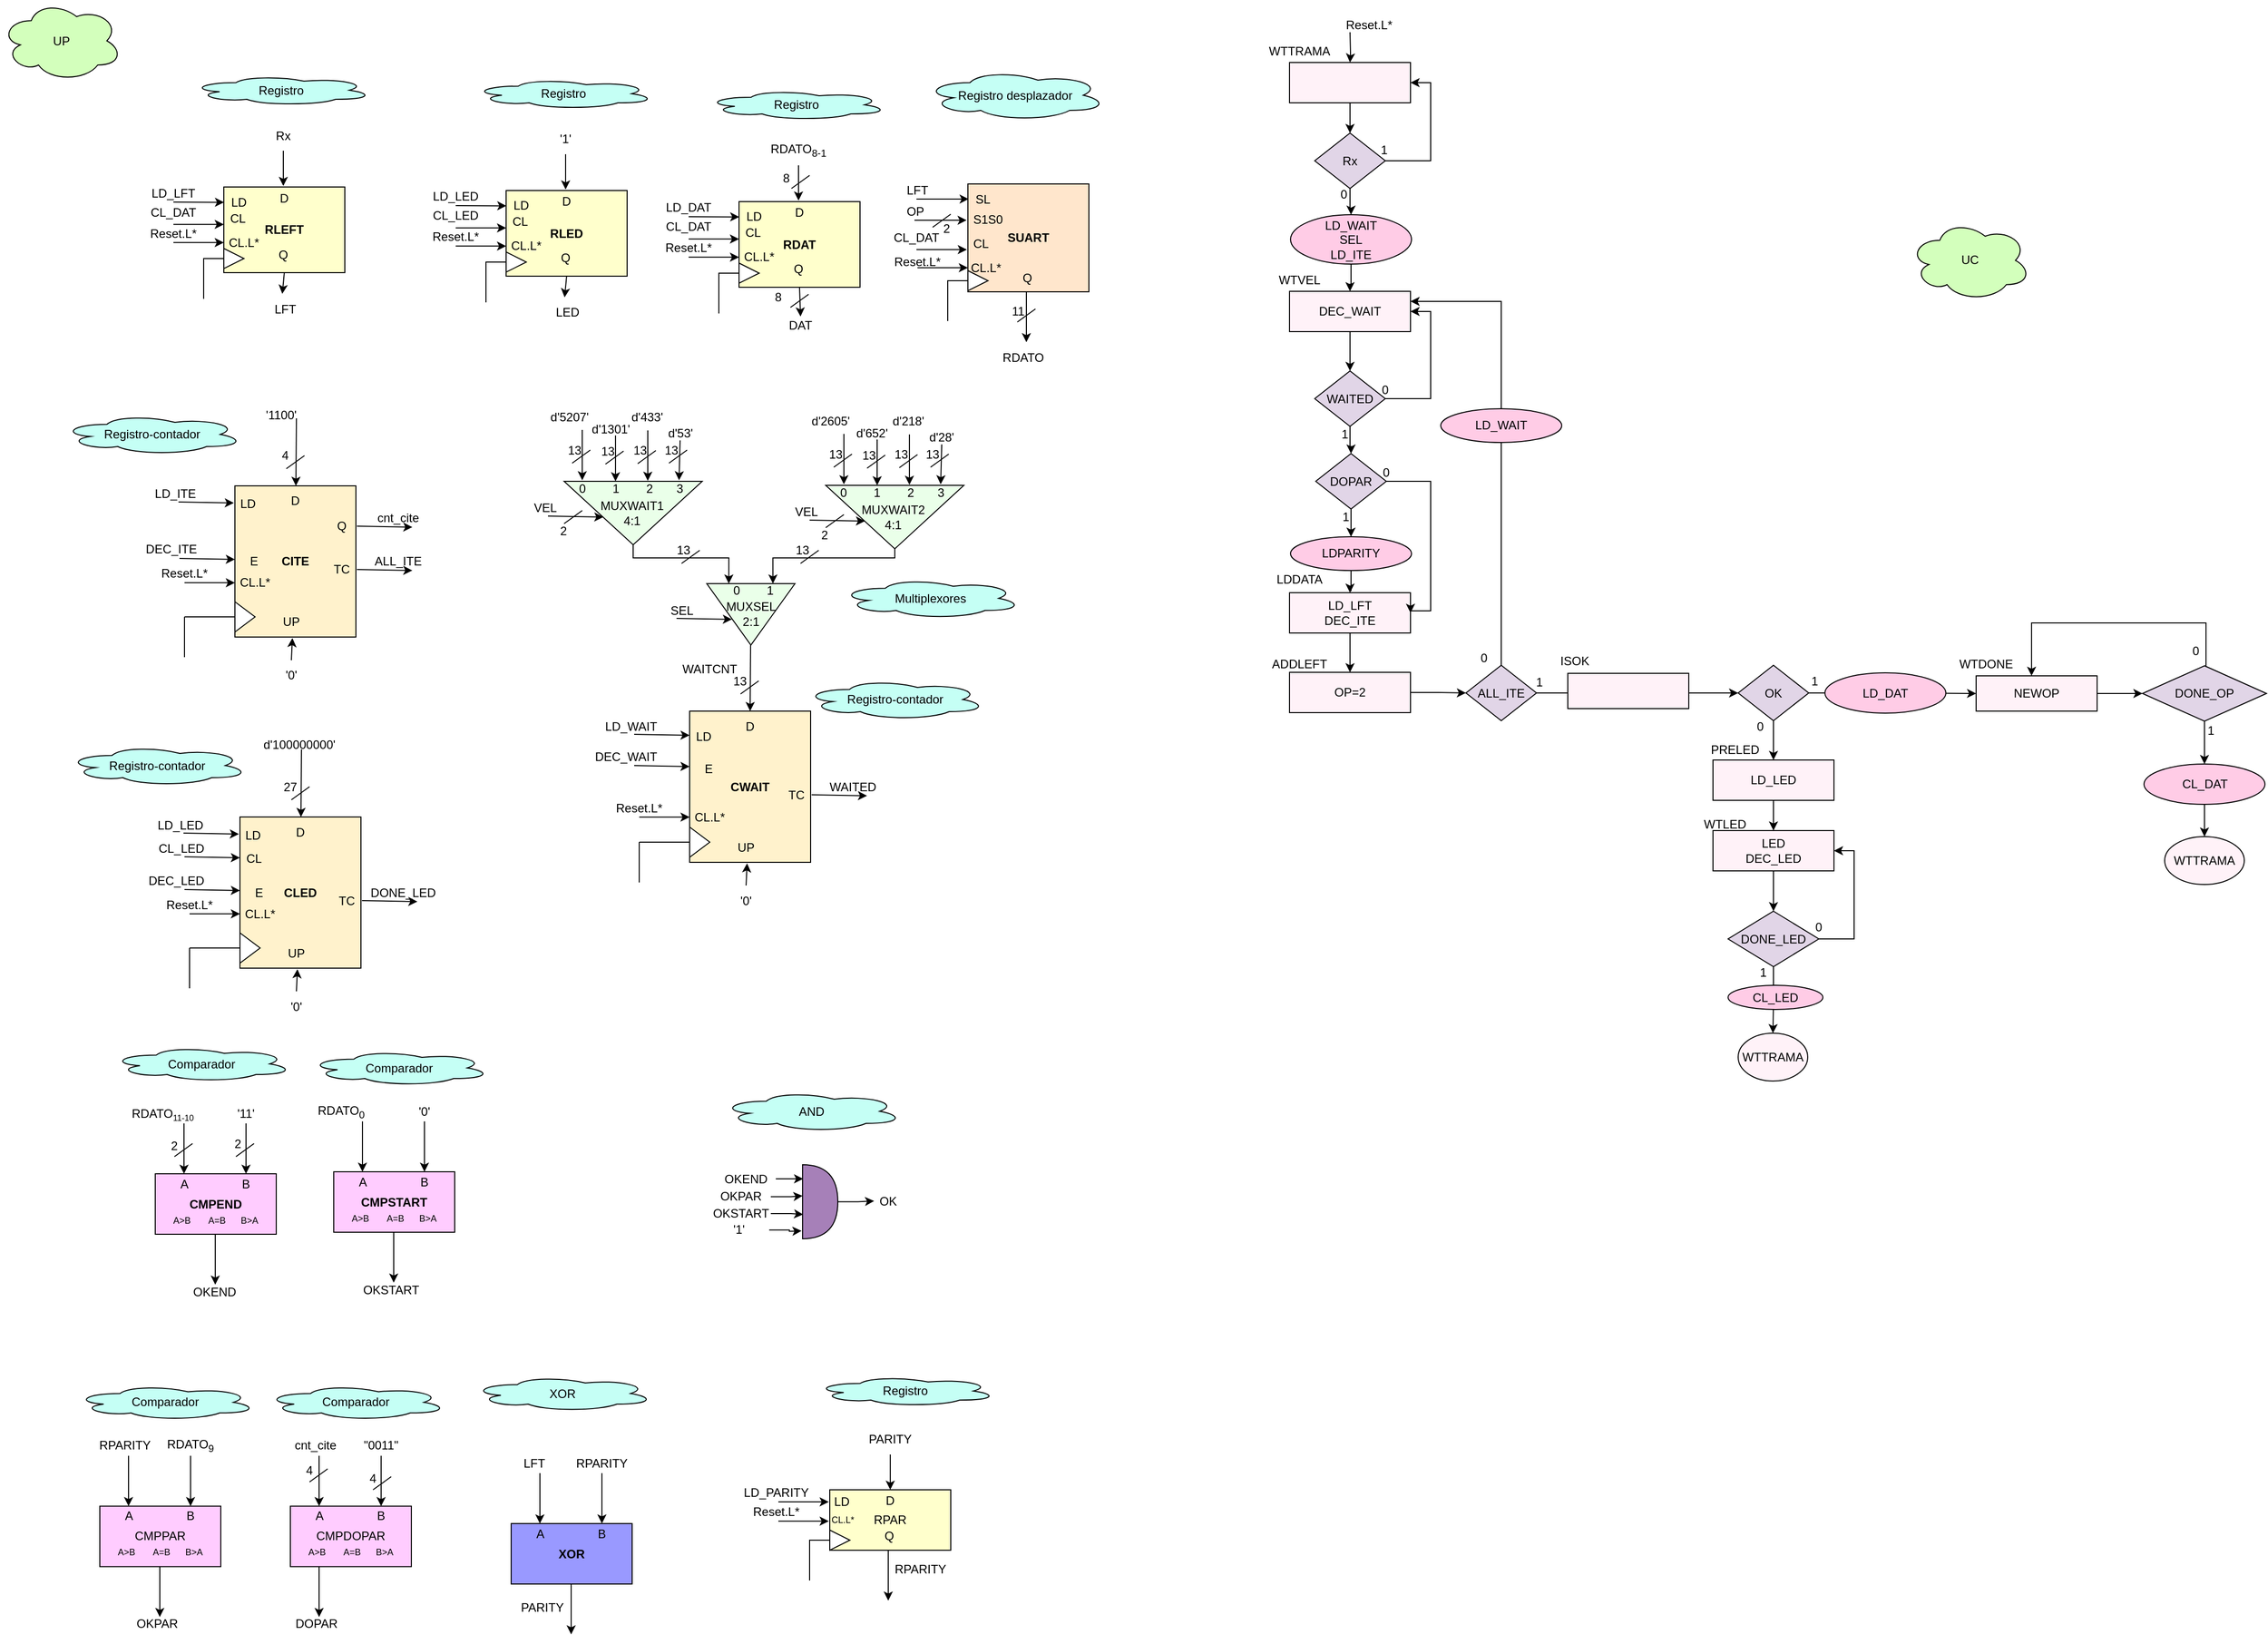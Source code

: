 <mxfile version="20.7.4" type="device"><diagram id="duk30jKKvxIBpfLt3P0G" name="Página-1"><mxGraphModel dx="861" dy="851" grid="1" gridSize="10" guides="1" tooltips="1" connect="1" arrows="1" fold="1" page="1" pageScale="1" pageWidth="827" pageHeight="1169" math="0" shadow="0"><root><mxCell id="0"/><mxCell id="1" parent="0"/><mxCell id="ZWFUSfbAIWJwhDNDlv7o-1" value="&lt;b&gt;SUART&lt;/b&gt;" style="rounded=0;whiteSpace=wrap;html=1;fontSize=12;fillColor=#FFE6CC;" parent="1" vertex="1"><mxGeometry x="979" y="183.5" width="120" height="107" as="geometry"/></mxCell><mxCell id="ZWFUSfbAIWJwhDNDlv7o-2" value="SL" style="text;html=1;strokeColor=none;fillColor=none;align=center;verticalAlign=middle;whiteSpace=wrap;rounded=0;fontSize=12;" parent="1" vertex="1"><mxGeometry x="984" y="188.5" width="20" height="20" as="geometry"/></mxCell><mxCell id="ZWFUSfbAIWJwhDNDlv7o-3" value="" style="triangle;whiteSpace=wrap;html=1;fontSize=12;" parent="1" vertex="1"><mxGeometry x="979" y="269.5" width="20" height="20" as="geometry"/></mxCell><mxCell id="ZWFUSfbAIWJwhDNDlv7o-4" value="" style="shape=corner;whiteSpace=wrap;html=1;fontSize=12;dx=0;dy=0;" parent="1" vertex="1"><mxGeometry x="959" y="279.5" width="20" height="40" as="geometry"/></mxCell><mxCell id="ZWFUSfbAIWJwhDNDlv7o-5" value="Q" style="text;html=1;strokeColor=none;fillColor=none;align=center;verticalAlign=middle;whiteSpace=wrap;rounded=0;fontSize=12;" parent="1" vertex="1"><mxGeometry x="1028" y="266.5" width="20" height="20" as="geometry"/></mxCell><mxCell id="ZWFUSfbAIWJwhDNDlv7o-6" value="" style="endArrow=classic;html=1;rounded=0;fontSize=12;entryX=0.5;entryY=0;entryDx=0;entryDy=0;" parent="1" edge="1"><mxGeometry width="50" height="50" relative="1" as="geometry"><mxPoint x="1037" y="290.5" as="sourcePoint"/><mxPoint x="1037" y="340.5" as="targetPoint"/></mxGeometry></mxCell><mxCell id="ZWFUSfbAIWJwhDNDlv7o-7" value="" style="endArrow=classic;html=1;rounded=0;fontSize=12;entryX=0.015;entryY=0.14;entryDx=0;entryDy=0;entryPerimeter=0;" parent="1" edge="1"><mxGeometry width="50" height="50" relative="1" as="geometry"><mxPoint x="928" y="198.5" as="sourcePoint"/><mxPoint x="979.8" y="198.48" as="targetPoint"/></mxGeometry></mxCell><mxCell id="ZWFUSfbAIWJwhDNDlv7o-8" value="LFT" style="text;html=1;strokeColor=none;fillColor=none;align=center;verticalAlign=middle;whiteSpace=wrap;rounded=0;" parent="1" vertex="1"><mxGeometry x="899" y="174.5" width="60" height="30" as="geometry"/></mxCell><mxCell id="ZWFUSfbAIWJwhDNDlv7o-9" value="RDATO" style="text;html=1;strokeColor=none;fillColor=none;align=center;verticalAlign=middle;whiteSpace=wrap;rounded=0;" parent="1" vertex="1"><mxGeometry x="1004" y="340.5" width="60" height="30" as="geometry"/></mxCell><mxCell id="ZWFUSfbAIWJwhDNDlv7o-10" value="" style="endArrow=none;html=1;rounded=0;" parent="1" edge="1"><mxGeometry width="50" height="50" relative="1" as="geometry"><mxPoint x="1028" y="320.5" as="sourcePoint"/><mxPoint x="1046" y="307.5" as="targetPoint"/></mxGeometry></mxCell><mxCell id="ZWFUSfbAIWJwhDNDlv7o-11" value="11" style="text;html=1;strokeColor=none;fillColor=none;align=center;verticalAlign=middle;whiteSpace=wrap;rounded=0;" parent="1" vertex="1"><mxGeometry x="1014" y="299.5" width="30" height="20" as="geometry"/></mxCell><mxCell id="ZWFUSfbAIWJwhDNDlv7o-12" value="S1S0" style="text;html=1;strokeColor=none;fillColor=none;align=center;verticalAlign=middle;whiteSpace=wrap;rounded=0;fontSize=12;" parent="1" vertex="1"><mxGeometry x="989" y="208.5" width="20" height="20" as="geometry"/></mxCell><mxCell id="ZWFUSfbAIWJwhDNDlv7o-13" value="" style="endArrow=classic;html=1;rounded=0;fontSize=12;entryX=0.015;entryY=0.14;entryDx=0;entryDy=0;entryPerimeter=0;" parent="1" edge="1"><mxGeometry width="50" height="50" relative="1" as="geometry"><mxPoint x="926" y="219.5" as="sourcePoint"/><mxPoint x="977.8" y="219.48" as="targetPoint"/></mxGeometry></mxCell><mxCell id="ZWFUSfbAIWJwhDNDlv7o-14" value="OP" style="text;html=1;strokeColor=none;fillColor=none;align=center;verticalAlign=middle;whiteSpace=wrap;rounded=0;" parent="1" vertex="1"><mxGeometry x="897" y="195.5" width="60" height="30" as="geometry"/></mxCell><mxCell id="ZWFUSfbAIWJwhDNDlv7o-15" value="" style="endArrow=none;html=1;rounded=0;" parent="1" edge="1"><mxGeometry width="50" height="50" relative="1" as="geometry"><mxPoint x="944" y="226.5" as="sourcePoint"/><mxPoint x="962" y="213.5" as="targetPoint"/></mxGeometry></mxCell><mxCell id="ZWFUSfbAIWJwhDNDlv7o-16" value="2" style="text;html=1;strokeColor=none;fillColor=none;align=center;verticalAlign=middle;whiteSpace=wrap;rounded=0;" parent="1" vertex="1"><mxGeometry x="943" y="217.5" width="30" height="20" as="geometry"/></mxCell><mxCell id="ZWFUSfbAIWJwhDNDlv7o-17" value="CL" style="text;html=1;strokeColor=none;fillColor=none;align=center;verticalAlign=middle;whiteSpace=wrap;rounded=0;fontSize=12;" parent="1" vertex="1"><mxGeometry x="982" y="232.5" width="20" height="20" as="geometry"/></mxCell><mxCell id="ZWFUSfbAIWJwhDNDlv7o-18" value="" style="endArrow=classic;html=1;rounded=0;fontSize=12;entryX=0;entryY=0.25;entryDx=0;entryDy=0;" parent="1" edge="1"><mxGeometry width="50" height="50" relative="1" as="geometry"><mxPoint x="928" y="248.66" as="sourcePoint"/><mxPoint x="978" y="248.66" as="targetPoint"/></mxGeometry></mxCell><mxCell id="ZWFUSfbAIWJwhDNDlv7o-19" value="CL_DAT" style="text;html=1;strokeColor=none;fillColor=none;align=center;verticalAlign=middle;whiteSpace=wrap;rounded=0;" parent="1" vertex="1"><mxGeometry x="898" y="221.5" width="60" height="30" as="geometry"/></mxCell><mxCell id="ZWFUSfbAIWJwhDNDlv7o-20" value="CL.L*" style="text;html=1;strokeColor=none;fillColor=none;align=center;verticalAlign=middle;whiteSpace=wrap;rounded=0;fontSize=12;" parent="1" vertex="1"><mxGeometry x="987" y="256.5" width="20" height="20" as="geometry"/></mxCell><mxCell id="ZWFUSfbAIWJwhDNDlv7o-21" value="" style="endArrow=classic;html=1;rounded=0;fontSize=12;entryX=0;entryY=0.25;entryDx=0;entryDy=0;" parent="1" edge="1"><mxGeometry width="50" height="50" relative="1" as="geometry"><mxPoint x="929" y="266.66" as="sourcePoint"/><mxPoint x="979" y="266.66" as="targetPoint"/></mxGeometry></mxCell><mxCell id="ZWFUSfbAIWJwhDNDlv7o-22" value="Reset.L*" style="text;html=1;strokeColor=none;fillColor=none;align=center;verticalAlign=middle;whiteSpace=wrap;rounded=0;" parent="1" vertex="1"><mxGeometry x="899" y="245.5" width="60" height="30" as="geometry"/></mxCell><mxCell id="ZWFUSfbAIWJwhDNDlv7o-23" value="" style="endArrow=classic;html=1;rounded=0;fontSize=12;entryX=0.5;entryY=0;entryDx=0;entryDy=0;exitX=0.5;exitY=1;exitDx=0;exitDy=0;" parent="1" source="ZWFUSfbAIWJwhDNDlv7o-24" edge="1"><mxGeometry width="50" height="50" relative="1" as="geometry"><mxPoint x="300" y="135.5" as="sourcePoint"/><mxPoint x="300" y="185.5" as="targetPoint"/></mxGeometry></mxCell><mxCell id="ZWFUSfbAIWJwhDNDlv7o-24" value="Rx" style="text;html=1;strokeColor=none;fillColor=none;align=center;verticalAlign=middle;whiteSpace=wrap;rounded=0;" parent="1" vertex="1"><mxGeometry x="270" y="120.5" width="60" height="30" as="geometry"/></mxCell><mxCell id="ZWFUSfbAIWJwhDNDlv7o-25" value="&lt;b&gt;RLEFT&lt;/b&gt;" style="rounded=0;whiteSpace=wrap;html=1;fontSize=12;fillColor=#FFFFCC;" parent="1" vertex="1"><mxGeometry x="241" y="186.5" width="120" height="85" as="geometry"/></mxCell><mxCell id="ZWFUSfbAIWJwhDNDlv7o-26" value="D" style="text;html=1;strokeColor=none;fillColor=none;align=center;verticalAlign=middle;whiteSpace=wrap;rounded=0;fontSize=12;" parent="1" vertex="1"><mxGeometry x="291" y="192.5" width="20" height="10" as="geometry"/></mxCell><mxCell id="ZWFUSfbAIWJwhDNDlv7o-27" value="LD" style="text;html=1;strokeColor=none;fillColor=none;align=center;verticalAlign=middle;whiteSpace=wrap;rounded=0;fontSize=12;" parent="1" vertex="1"><mxGeometry x="246" y="191.5" width="20" height="20" as="geometry"/></mxCell><mxCell id="ZWFUSfbAIWJwhDNDlv7o-28" value="" style="triangle;whiteSpace=wrap;html=1;fontSize=12;" parent="1" vertex="1"><mxGeometry x="241" y="247.5" width="20" height="20" as="geometry"/></mxCell><mxCell id="ZWFUSfbAIWJwhDNDlv7o-29" value="" style="shape=corner;whiteSpace=wrap;html=1;fontSize=12;dx=0;dy=0;" parent="1" vertex="1"><mxGeometry x="221" y="257.5" width="20" height="40" as="geometry"/></mxCell><mxCell id="ZWFUSfbAIWJwhDNDlv7o-30" value="Q" style="text;html=1;strokeColor=none;fillColor=none;align=center;verticalAlign=middle;whiteSpace=wrap;rounded=0;fontSize=12;" parent="1" vertex="1"><mxGeometry x="290" y="243.5" width="20" height="20" as="geometry"/></mxCell><mxCell id="ZWFUSfbAIWJwhDNDlv7o-31" value="" style="endArrow=classic;html=1;rounded=0;fontSize=12;exitX=0.5;exitY=1;exitDx=0;exitDy=0;" parent="1" source="ZWFUSfbAIWJwhDNDlv7o-25" edge="1"><mxGeometry width="50" height="50" relative="1" as="geometry"><mxPoint x="299" y="267.5" as="sourcePoint"/><mxPoint x="299" y="292.5" as="targetPoint"/></mxGeometry></mxCell><mxCell id="ZWFUSfbAIWJwhDNDlv7o-32" value="" style="endArrow=classic;html=1;rounded=0;fontSize=12;entryX=0.002;entryY=0.179;entryDx=0;entryDy=0;entryPerimeter=0;" parent="1" target="ZWFUSfbAIWJwhDNDlv7o-25" edge="1"><mxGeometry width="50" height="50" relative="1" as="geometry"><mxPoint x="191" y="201.5" as="sourcePoint"/><mxPoint x="331" y="186.5" as="targetPoint"/></mxGeometry></mxCell><mxCell id="ZWFUSfbAIWJwhDNDlv7o-33" value="LD_LFT" style="text;html=1;strokeColor=none;fillColor=none;align=center;verticalAlign=middle;whiteSpace=wrap;rounded=0;" parent="1" vertex="1"><mxGeometry x="161" y="177.5" width="60" height="30" as="geometry"/></mxCell><mxCell id="ZWFUSfbAIWJwhDNDlv7o-34" value="LFT" style="text;html=1;strokeColor=none;fillColor=none;align=center;verticalAlign=middle;whiteSpace=wrap;rounded=0;" parent="1" vertex="1"><mxGeometry x="272" y="292.5" width="60" height="30" as="geometry"/></mxCell><mxCell id="ZWFUSfbAIWJwhDNDlv7o-35" value="&lt;b&gt;CMPEND&lt;/b&gt;" style="rounded=0;whiteSpace=wrap;html=1;fontSize=12;fillColor=#FFCCFF;" parent="1" vertex="1"><mxGeometry x="173" y="1165.5" width="120" height="60" as="geometry"/></mxCell><mxCell id="ZWFUSfbAIWJwhDNDlv7o-36" value="A" style="text;html=1;strokeColor=none;fillColor=none;align=center;verticalAlign=middle;whiteSpace=wrap;rounded=0;fontSize=12;" parent="1" vertex="1"><mxGeometry x="192" y="1165.5" width="20" height="20" as="geometry"/></mxCell><mxCell id="ZWFUSfbAIWJwhDNDlv7o-37" value="B" style="text;html=1;strokeColor=none;fillColor=none;align=center;verticalAlign=middle;whiteSpace=wrap;rounded=0;fontSize=12;" parent="1" vertex="1"><mxGeometry x="253" y="1165.5" width="20" height="20" as="geometry"/></mxCell><mxCell id="ZWFUSfbAIWJwhDNDlv7o-38" value="" style="endArrow=classic;html=1;rounded=0;fontSize=12;entryX=0.75;entryY=0;entryDx=0;entryDy=0;" parent="1" target="ZWFUSfbAIWJwhDNDlv7o-35" edge="1"><mxGeometry width="50" height="50" relative="1" as="geometry"><mxPoint x="263" y="1115.5" as="sourcePoint"/><mxPoint x="303" y="1175.5" as="targetPoint"/></mxGeometry></mxCell><mxCell id="ZWFUSfbAIWJwhDNDlv7o-39" value="" style="endArrow=classic;html=1;rounded=0;fontSize=12;entryX=0.75;entryY=0;entryDx=0;entryDy=0;" parent="1" edge="1"><mxGeometry width="50" height="50" relative="1" as="geometry"><mxPoint x="201.5" y="1115.5" as="sourcePoint"/><mxPoint x="201.5" y="1165.5" as="targetPoint"/></mxGeometry></mxCell><mxCell id="ZWFUSfbAIWJwhDNDlv7o-40" value="&lt;font style=&quot;font-size: 9px;&quot;&gt;A&amp;gt;B&amp;nbsp; &amp;nbsp; &amp;nbsp; &amp;nbsp;A=B&amp;nbsp; &amp;nbsp; &amp;nbsp; B&amp;gt;A&lt;/font&gt;" style="text;html=1;strokeColor=none;fillColor=none;align=center;verticalAlign=middle;whiteSpace=wrap;rounded=0;fontSize=12;" parent="1" vertex="1"><mxGeometry x="173" y="1195.5" width="120" height="30" as="geometry"/></mxCell><mxCell id="ZWFUSfbAIWJwhDNDlv7o-41" value="" style="endArrow=classic;html=1;rounded=0;fontSize=12;entryX=0.75;entryY=0;entryDx=0;entryDy=0;" parent="1" edge="1"><mxGeometry width="50" height="50" relative="1" as="geometry"><mxPoint x="232.5" y="1225.5" as="sourcePoint"/><mxPoint x="232.5" y="1275.5" as="targetPoint"/></mxGeometry></mxCell><mxCell id="ZWFUSfbAIWJwhDNDlv7o-42" value="" style="endArrow=none;html=1;rounded=0;" parent="1" edge="1"><mxGeometry width="50" height="50" relative="1" as="geometry"><mxPoint x="192" y="1148.5" as="sourcePoint"/><mxPoint x="210" y="1135.5" as="targetPoint"/></mxGeometry></mxCell><mxCell id="ZWFUSfbAIWJwhDNDlv7o-43" value="" style="endArrow=none;html=1;rounded=0;" parent="1" edge="1"><mxGeometry width="50" height="50" relative="1" as="geometry"><mxPoint x="253" y="1148.5" as="sourcePoint"/><mxPoint x="271" y="1135.5" as="targetPoint"/></mxGeometry></mxCell><mxCell id="ZWFUSfbAIWJwhDNDlv7o-44" value="2" style="text;html=1;strokeColor=none;fillColor=none;align=center;verticalAlign=middle;whiteSpace=wrap;rounded=0;" parent="1" vertex="1"><mxGeometry x="177" y="1127.5" width="30" height="20" as="geometry"/></mxCell><mxCell id="ZWFUSfbAIWJwhDNDlv7o-45" value="2" style="text;html=1;strokeColor=none;fillColor=none;align=center;verticalAlign=middle;whiteSpace=wrap;rounded=0;" parent="1" vertex="1"><mxGeometry x="240" y="1125.5" width="30" height="20" as="geometry"/></mxCell><mxCell id="ZWFUSfbAIWJwhDNDlv7o-46" value="RDATO&lt;span style=&quot;font-size: 10px;&quot;&gt;&lt;sub&gt;11-10&lt;/sub&gt;&lt;/span&gt;" style="text;html=1;strokeColor=none;fillColor=none;align=center;verticalAlign=middle;whiteSpace=wrap;rounded=0;" parent="1" vertex="1"><mxGeometry x="131" y="1090.5" width="99" height="30" as="geometry"/></mxCell><mxCell id="ZWFUSfbAIWJwhDNDlv7o-47" value="'11'" style="text;html=1;strokeColor=none;fillColor=none;align=center;verticalAlign=middle;whiteSpace=wrap;rounded=0;" parent="1" vertex="1"><mxGeometry x="233" y="1090.5" width="60" height="30" as="geometry"/></mxCell><mxCell id="ZWFUSfbAIWJwhDNDlv7o-48" value="OKEND" style="text;html=1;strokeColor=none;fillColor=none;align=center;verticalAlign=middle;whiteSpace=wrap;rounded=0;" parent="1" vertex="1"><mxGeometry x="202" y="1267.5" width="60" height="30" as="geometry"/></mxCell><mxCell id="ZWFUSfbAIWJwhDNDlv7o-49" value="Reset.L*" style="text;html=1;strokeColor=none;fillColor=none;align=center;verticalAlign=middle;whiteSpace=wrap;rounded=0;" parent="1" vertex="1"><mxGeometry x="161" y="217.5" width="60" height="30" as="geometry"/></mxCell><mxCell id="ZWFUSfbAIWJwhDNDlv7o-50" value="CL.L*" style="text;html=1;strokeColor=none;fillColor=none;align=center;verticalAlign=middle;whiteSpace=wrap;rounded=0;fontSize=12;" parent="1" vertex="1"><mxGeometry x="251" y="231.5" width="20" height="20" as="geometry"/></mxCell><mxCell id="ZWFUSfbAIWJwhDNDlv7o-51" value="" style="endArrow=classic;html=1;rounded=0;fontSize=12;entryX=0;entryY=0.25;entryDx=0;entryDy=0;" parent="1" edge="1"><mxGeometry width="50" height="50" relative="1" as="geometry"><mxPoint x="191" y="241.66" as="sourcePoint"/><mxPoint x="241" y="241.66" as="targetPoint"/></mxGeometry></mxCell><mxCell id="ZWFUSfbAIWJwhDNDlv7o-52" value="Registro desplazador" style="ellipse;shape=cloud;whiteSpace=wrap;html=1;fillColor=#C5FFF5;" parent="1" vertex="1"><mxGeometry x="936" y="70.5" width="180" height="50" as="geometry"/></mxCell><mxCell id="ZWFUSfbAIWJwhDNDlv7o-53" value="Registro" style="ellipse;shape=cloud;whiteSpace=wrap;html=1;fillColor=#C5FFF5;" parent="1" vertex="1"><mxGeometry x="208" y="75.5" width="180" height="30" as="geometry"/></mxCell><mxCell id="ZWFUSfbAIWJwhDNDlv7o-54" value="Comparador" style="ellipse;shape=cloud;whiteSpace=wrap;html=1;fillColor=#C5FFF5;" parent="1" vertex="1"><mxGeometry x="129" y="1039" width="180" height="35" as="geometry"/></mxCell><mxCell id="ZWFUSfbAIWJwhDNDlv7o-55" value="UP" style="ellipse;shape=cloud;whiteSpace=wrap;html=1;fillColor=#D3FFBC;" parent="1" vertex="1"><mxGeometry x="20" y="1.5" width="120" height="80" as="geometry"/></mxCell><mxCell id="ZWFUSfbAIWJwhDNDlv7o-56" value="UC" style="ellipse;shape=cloud;whiteSpace=wrap;html=1;fillColor=#D3FFBC;" parent="1" vertex="1"><mxGeometry x="1913" y="219.37" width="120" height="80" as="geometry"/></mxCell><mxCell id="ZWFUSfbAIWJwhDNDlv7o-57" value="&lt;div align=&quot;center&quot;&gt;&lt;b&gt;CITE&lt;/b&gt;&lt;/div&gt;" style="rounded=0;whiteSpace=wrap;html=1;fontSize=12;align=center;fillColor=#FFF2CC;" parent="1" vertex="1"><mxGeometry x="252" y="483" width="120" height="150" as="geometry"/></mxCell><mxCell id="ZWFUSfbAIWJwhDNDlv7o-58" value="" style="triangle;whiteSpace=wrap;html=1;fontSize=12;" parent="1" vertex="1"><mxGeometry x="252" y="598" width="20" height="30" as="geometry"/></mxCell><mxCell id="ZWFUSfbAIWJwhDNDlv7o-59" value="" style="endArrow=none;html=1;rounded=0;fontSize=12;entryX=0;entryY=0.5;entryDx=0;entryDy=0;" parent="1" edge="1"><mxGeometry width="50" height="50" relative="1" as="geometry"><mxPoint x="202" y="613" as="sourcePoint"/><mxPoint x="252" y="613" as="targetPoint"/></mxGeometry></mxCell><mxCell id="ZWFUSfbAIWJwhDNDlv7o-60" value="" style="endArrow=none;html=1;rounded=0;fontSize=12;" parent="1" edge="1"><mxGeometry width="50" height="50" relative="1" as="geometry"><mxPoint x="202" y="653" as="sourcePoint"/><mxPoint x="202" y="613" as="targetPoint"/></mxGeometry></mxCell><mxCell id="ZWFUSfbAIWJwhDNDlv7o-61" value="" style="endArrow=classic;html=1;rounded=0;fontSize=12;" parent="1" edge="1"><mxGeometry width="50" height="50" relative="1" as="geometry"><mxPoint x="202" y="851" as="sourcePoint"/><mxPoint x="257" y="852" as="targetPoint"/></mxGeometry></mxCell><mxCell id="ZWFUSfbAIWJwhDNDlv7o-62" value="" style="endArrow=classic;html=1;rounded=0;fontSize=12;" parent="1" edge="1"><mxGeometry width="50" height="50" relative="1" as="geometry"><mxPoint x="197" y="555" as="sourcePoint"/><mxPoint x="252" y="556" as="targetPoint"/></mxGeometry></mxCell><mxCell id="ZWFUSfbAIWJwhDNDlv7o-63" value="" style="endArrow=classic;html=1;rounded=0;fontSize=12;" parent="1" edge="1"><mxGeometry width="50" height="50" relative="1" as="geometry"><mxPoint x="373" y="566" as="sourcePoint"/><mxPoint x="428" y="567" as="targetPoint"/></mxGeometry></mxCell><mxCell id="ZWFUSfbAIWJwhDNDlv7o-64" value="CL_LED" style="text;html=1;strokeColor=none;fillColor=none;align=center;verticalAlign=middle;whiteSpace=wrap;rounded=0;" parent="1" vertex="1"><mxGeometry x="169" y="828" width="60" height="30" as="geometry"/></mxCell><mxCell id="ZWFUSfbAIWJwhDNDlv7o-65" value="DEC_ITE" style="text;html=1;strokeColor=none;fillColor=none;align=center;verticalAlign=middle;whiteSpace=wrap;rounded=0;" parent="1" vertex="1"><mxGeometry x="159" y="531" width="60" height="30" as="geometry"/></mxCell><mxCell id="ZWFUSfbAIWJwhDNDlv7o-66" value="ALL_ITE" style="text;html=1;strokeColor=none;fillColor=none;align=center;verticalAlign=middle;whiteSpace=wrap;rounded=0;" parent="1" vertex="1"><mxGeometry x="384" y="543" width="60" height="30" as="geometry"/></mxCell><mxCell id="ZWFUSfbAIWJwhDNDlv7o-67" value="D" style="text;html=1;strokeColor=none;fillColor=none;align=center;verticalAlign=middle;whiteSpace=wrap;rounded=0;" parent="1" vertex="1"><mxGeometry x="282" y="483" width="60" height="30" as="geometry"/></mxCell><mxCell id="ZWFUSfbAIWJwhDNDlv7o-68" value="E" style="text;html=1;strokeColor=none;fillColor=none;align=center;verticalAlign=middle;whiteSpace=wrap;rounded=0;" parent="1" vertex="1"><mxGeometry x="241" y="543" width="60" height="30" as="geometry"/></mxCell><mxCell id="ZWFUSfbAIWJwhDNDlv7o-69" value="TC" style="text;html=1;strokeColor=none;fillColor=none;align=center;verticalAlign=middle;whiteSpace=wrap;rounded=0;" parent="1" vertex="1"><mxGeometry x="328" y="551" width="60" height="30" as="geometry"/></mxCell><mxCell id="ZWFUSfbAIWJwhDNDlv7o-70" value="" style="endArrow=classic;html=1;rounded=0;exitX=0.5;exitY=0;exitDx=0;exitDy=0;" parent="1" source="ZWFUSfbAIWJwhDNDlv7o-71" edge="1"><mxGeometry width="50" height="50" relative="1" as="geometry"><mxPoint x="309" y="674" as="sourcePoint"/><mxPoint x="309" y="634" as="targetPoint"/></mxGeometry></mxCell><mxCell id="ZWFUSfbAIWJwhDNDlv7o-71" value="'0'" style="text;html=1;strokeColor=none;fillColor=none;align=center;verticalAlign=middle;whiteSpace=wrap;rounded=0;" parent="1" vertex="1"><mxGeometry x="293" y="656" width="30" height="30" as="geometry"/></mxCell><mxCell id="ZWFUSfbAIWJwhDNDlv7o-72" value="UP" style="text;html=1;strokeColor=none;fillColor=none;align=center;verticalAlign=middle;whiteSpace=wrap;rounded=0;" parent="1" vertex="1"><mxGeometry x="278" y="603" width="60" height="30" as="geometry"/></mxCell><mxCell id="ZWFUSfbAIWJwhDNDlv7o-73" value="Registro-contador" style="ellipse;shape=cloud;whiteSpace=wrap;html=1;fillColor=#C5FFF5;" parent="1" vertex="1"><mxGeometry x="816.5" y="675" width="180" height="40" as="geometry"/></mxCell><mxCell id="ZWFUSfbAIWJwhDNDlv7o-74" value="Registro-contador" style="ellipse;shape=cloud;whiteSpace=wrap;html=1;fillColor=#C5FFF5;" parent="1" vertex="1"><mxGeometry x="80" y="412" width="180" height="40" as="geometry"/></mxCell><mxCell id="ZWFUSfbAIWJwhDNDlv7o-75" value="Reset.L*" style="text;html=1;strokeColor=none;fillColor=none;align=center;verticalAlign=middle;whiteSpace=wrap;rounded=0;" parent="1" vertex="1"><mxGeometry x="172" y="555" width="60" height="30" as="geometry"/></mxCell><mxCell id="ZWFUSfbAIWJwhDNDlv7o-76" value="CL.L*" style="text;html=1;strokeColor=none;fillColor=none;align=center;verticalAlign=middle;whiteSpace=wrap;rounded=0;fontSize=12;" parent="1" vertex="1"><mxGeometry x="262" y="569" width="20" height="20" as="geometry"/></mxCell><mxCell id="ZWFUSfbAIWJwhDNDlv7o-77" value="" style="endArrow=classic;html=1;rounded=0;fontSize=12;entryX=0;entryY=0.25;entryDx=0;entryDy=0;" parent="1" edge="1"><mxGeometry width="50" height="50" relative="1" as="geometry"><mxPoint x="202" y="579.16" as="sourcePoint"/><mxPoint x="252" y="579.16" as="targetPoint"/></mxGeometry></mxCell><mxCell id="ZWFUSfbAIWJwhDNDlv7o-78" value="" style="endArrow=classic;html=1;rounded=0;fontSize=9;entryX=0.5;entryY=0;entryDx=0;entryDy=0;" parent="1" edge="1"><mxGeometry width="50" height="50" relative="1" as="geometry"><mxPoint x="313" y="416" as="sourcePoint"/><mxPoint x="312.5" y="483" as="targetPoint"/></mxGeometry></mxCell><mxCell id="ZWFUSfbAIWJwhDNDlv7o-79" value="'1100'" style="text;html=1;strokeColor=none;fillColor=none;align=center;verticalAlign=middle;whiteSpace=wrap;rounded=0;fontSize=12;" parent="1" vertex="1"><mxGeometry x="268" y="398" width="60" height="30" as="geometry"/></mxCell><mxCell id="ZWFUSfbAIWJwhDNDlv7o-80" value="" style="endArrow=none;html=1;rounded=0;" parent="1" edge="1"><mxGeometry width="50" height="50" relative="1" as="geometry"><mxPoint x="303" y="466" as="sourcePoint"/><mxPoint x="321" y="453" as="targetPoint"/></mxGeometry></mxCell><mxCell id="ZWFUSfbAIWJwhDNDlv7o-81" value="4" style="text;html=1;strokeColor=none;fillColor=none;align=center;verticalAlign=middle;whiteSpace=wrap;rounded=0;" parent="1" vertex="1"><mxGeometry x="287" y="443" width="30" height="20" as="geometry"/></mxCell><mxCell id="ZWFUSfbAIWJwhDNDlv7o-82" value="" style="endArrow=classic;html=1;rounded=0;fontSize=12;" parent="1" edge="1"><mxGeometry width="50" height="50" relative="1" as="geometry"><mxPoint x="196" y="499" as="sourcePoint"/><mxPoint x="251" y="500" as="targetPoint"/></mxGeometry></mxCell><mxCell id="ZWFUSfbAIWJwhDNDlv7o-83" value="LD_ITE" style="text;html=1;strokeColor=none;fillColor=none;align=center;verticalAlign=middle;whiteSpace=wrap;rounded=0;" parent="1" vertex="1"><mxGeometry x="163" y="476" width="60" height="30" as="geometry"/></mxCell><mxCell id="ZWFUSfbAIWJwhDNDlv7o-84" value="LD" style="text;html=1;strokeColor=none;fillColor=none;align=center;verticalAlign=middle;whiteSpace=wrap;rounded=0;" parent="1" vertex="1"><mxGeometry x="235" y="486" width="60" height="30" as="geometry"/></mxCell><mxCell id="ZWFUSfbAIWJwhDNDlv7o-85" value="CL" style="text;html=1;strokeColor=none;fillColor=none;align=center;verticalAlign=middle;whiteSpace=wrap;rounded=0;fontSize=12;" parent="1" vertex="1"><mxGeometry x="245" y="207.5" width="20" height="20" as="geometry"/></mxCell><mxCell id="ZWFUSfbAIWJwhDNDlv7o-86" value="" style="endArrow=classic;html=1;rounded=0;fontSize=12;entryX=0;entryY=0.25;entryDx=0;entryDy=0;" parent="1" edge="1"><mxGeometry width="50" height="50" relative="1" as="geometry"><mxPoint x="191" y="223.66" as="sourcePoint"/><mxPoint x="241" y="223.66" as="targetPoint"/></mxGeometry></mxCell><mxCell id="ZWFUSfbAIWJwhDNDlv7o-87" value="CL_DAT" style="text;html=1;strokeColor=none;fillColor=none;align=center;verticalAlign=middle;whiteSpace=wrap;rounded=0;" parent="1" vertex="1"><mxGeometry x="161" y="196.5" width="60" height="30" as="geometry"/></mxCell><mxCell id="ZWFUSfbAIWJwhDNDlv7o-88" style="edgeStyle=orthogonalEdgeStyle;rounded=0;orthogonalLoop=1;jettySize=auto;html=1;" parent="1" source="ZWFUSfbAIWJwhDNDlv7o-89" target="ZWFUSfbAIWJwhDNDlv7o-92" edge="1"><mxGeometry relative="1" as="geometry"/></mxCell><mxCell id="ZWFUSfbAIWJwhDNDlv7o-89" value="" style="rounded=0;whiteSpace=wrap;html=1;fillColor=#FFF2F8;" parent="1" vertex="1"><mxGeometry x="1298" y="63" width="120" height="40" as="geometry"/></mxCell><mxCell id="ZWFUSfbAIWJwhDNDlv7o-90" style="edgeStyle=orthogonalEdgeStyle;rounded=0;orthogonalLoop=1;jettySize=auto;html=1;entryX=1;entryY=0.5;entryDx=0;entryDy=0;" parent="1" source="ZWFUSfbAIWJwhDNDlv7o-92" target="ZWFUSfbAIWJwhDNDlv7o-89" edge="1"><mxGeometry relative="1" as="geometry"><Array as="points"><mxPoint x="1438" y="161"/><mxPoint x="1438" y="83"/></Array></mxGeometry></mxCell><mxCell id="ZWFUSfbAIWJwhDNDlv7o-91" style="edgeStyle=orthogonalEdgeStyle;rounded=0;orthogonalLoop=1;jettySize=auto;html=1;" parent="1" source="ZWFUSfbAIWJwhDNDlv7o-92" target="ZWFUSfbAIWJwhDNDlv7o-94" edge="1"><mxGeometry relative="1" as="geometry"/></mxCell><mxCell id="ZWFUSfbAIWJwhDNDlv7o-92" value="Rx" style="rhombus;whiteSpace=wrap;html=1;fillColor=#E1D5E7;" parent="1" vertex="1"><mxGeometry x="1323" y="133" width="70" height="55" as="geometry"/></mxCell><mxCell id="ZWFUSfbAIWJwhDNDlv7o-93" style="edgeStyle=orthogonalEdgeStyle;rounded=0;orthogonalLoop=1;jettySize=auto;html=1;" parent="1" source="ZWFUSfbAIWJwhDNDlv7o-94" target="ZWFUSfbAIWJwhDNDlv7o-112" edge="1"><mxGeometry relative="1" as="geometry"/></mxCell><mxCell id="ZWFUSfbAIWJwhDNDlv7o-94" value="&lt;div&gt;LD_WAIT&lt;/div&gt;&lt;div&gt;SEL&lt;br&gt;&lt;/div&gt;&lt;div&gt;LD_ITE&lt;br&gt;&lt;/div&gt;" style="ellipse;whiteSpace=wrap;html=1;fillColor=#FFCCE6;" parent="1" vertex="1"><mxGeometry x="1299" y="214" width="120" height="49" as="geometry"/></mxCell><mxCell id="ZWFUSfbAIWJwhDNDlv7o-95" value="0" style="text;html=1;strokeColor=none;fillColor=none;align=center;verticalAlign=middle;whiteSpace=wrap;rounded=0;" parent="1" vertex="1"><mxGeometry x="1347" y="184" width="10" height="20" as="geometry"/></mxCell><mxCell id="ZWFUSfbAIWJwhDNDlv7o-96" value="1" style="text;html=1;strokeColor=none;fillColor=none;align=center;verticalAlign=middle;whiteSpace=wrap;rounded=0;" parent="1" vertex="1"><mxGeometry x="1387" y="140" width="10" height="20" as="geometry"/></mxCell><mxCell id="ZWFUSfbAIWJwhDNDlv7o-97" style="edgeStyle=orthogonalEdgeStyle;rounded=0;orthogonalLoop=1;jettySize=auto;html=1;entryX=0.5;entryY=0;entryDx=0;entryDy=0;" parent="1" source="ZWFUSfbAIWJwhDNDlv7o-98" target="ZWFUSfbAIWJwhDNDlv7o-100" edge="1"><mxGeometry relative="1" as="geometry"/></mxCell><mxCell id="ZWFUSfbAIWJwhDNDlv7o-98" value="&lt;div&gt;LD_LFT&lt;/div&gt;&lt;div&gt;DEC_ITE&lt;br&gt;&lt;/div&gt;" style="rounded=0;whiteSpace=wrap;html=1;fillColor=#FFF2F8;" parent="1" vertex="1"><mxGeometry x="1298" y="589" width="120" height="40" as="geometry"/></mxCell><mxCell id="ZWFUSfbAIWJwhDNDlv7o-99" style="edgeStyle=orthogonalEdgeStyle;rounded=0;orthogonalLoop=1;jettySize=auto;html=1;entryX=0;entryY=0.5;entryDx=0;entryDy=0;" parent="1" source="ZWFUSfbAIWJwhDNDlv7o-100" target="ZWFUSfbAIWJwhDNDlv7o-103" edge="1"><mxGeometry relative="1" as="geometry"/></mxCell><mxCell id="ZWFUSfbAIWJwhDNDlv7o-100" value="&lt;div&gt;OP=2&lt;/div&gt;" style="rounded=0;whiteSpace=wrap;html=1;fillColor=#FFF2F8;" parent="1" vertex="1"><mxGeometry x="1298" y="668" width="120" height="40" as="geometry"/></mxCell><mxCell id="ZWFUSfbAIWJwhDNDlv7o-101" style="edgeStyle=orthogonalEdgeStyle;rounded=0;orthogonalLoop=1;jettySize=auto;html=1;entryX=1;entryY=0.25;entryDx=0;entryDy=0;" parent="1" source="ZWFUSfbAIWJwhDNDlv7o-103" target="ZWFUSfbAIWJwhDNDlv7o-112" edge="1"><mxGeometry relative="1" as="geometry"><mxPoint x="1630" y="521" as="targetPoint"/><Array as="points"><mxPoint x="1508" y="300"/></Array></mxGeometry></mxCell><mxCell id="ZWFUSfbAIWJwhDNDlv7o-102" style="edgeStyle=orthogonalEdgeStyle;rounded=0;orthogonalLoop=1;jettySize=auto;html=1;entryX=0;entryY=0.5;entryDx=0;entryDy=0;" parent="1" source="ZWFUSfbAIWJwhDNDlv7o-103" target="ZWFUSfbAIWJwhDNDlv7o-121" edge="1"><mxGeometry relative="1" as="geometry"/></mxCell><mxCell id="ZWFUSfbAIWJwhDNDlv7o-103" value="ALL_ITE" style="rhombus;whiteSpace=wrap;html=1;fillColor=#E1D5E7;" parent="1" vertex="1"><mxGeometry x="1473" y="661" width="70" height="55" as="geometry"/></mxCell><mxCell id="ZWFUSfbAIWJwhDNDlv7o-104" value="WTTRAMA" style="text;html=1;strokeColor=none;fillColor=none;align=center;verticalAlign=middle;whiteSpace=wrap;rounded=0;" parent="1" vertex="1"><mxGeometry x="1278" y="37" width="60" height="30" as="geometry"/></mxCell><mxCell id="ZWFUSfbAIWJwhDNDlv7o-105" value="1" style="text;html=1;strokeColor=none;fillColor=none;align=center;verticalAlign=middle;whiteSpace=wrap;rounded=0;" parent="1" vertex="1"><mxGeometry x="1541" y="667.5" width="10" height="20" as="geometry"/></mxCell><mxCell id="ZWFUSfbAIWJwhDNDlv7o-106" value="0" style="text;html=1;strokeColor=none;fillColor=none;align=center;verticalAlign=middle;whiteSpace=wrap;rounded=0;" parent="1" vertex="1"><mxGeometry x="1486" y="643.5" width="10" height="20" as="geometry"/></mxCell><mxCell id="ZWFUSfbAIWJwhDNDlv7o-107" value="LDDATA" style="text;html=1;strokeColor=none;fillColor=none;align=center;verticalAlign=middle;whiteSpace=wrap;rounded=0;" parent="1" vertex="1"><mxGeometry x="1278" y="561" width="60" height="30" as="geometry"/></mxCell><mxCell id="ZWFUSfbAIWJwhDNDlv7o-108" value="ADDLEFT" style="text;html=1;strokeColor=none;fillColor=none;align=center;verticalAlign=middle;whiteSpace=wrap;rounded=0;" parent="1" vertex="1"><mxGeometry x="1278" y="644.5" width="60" height="30" as="geometry"/></mxCell><mxCell id="ZWFUSfbAIWJwhDNDlv7o-109" style="edgeStyle=orthogonalEdgeStyle;rounded=0;orthogonalLoop=1;jettySize=auto;html=1;" parent="1" target="ZWFUSfbAIWJwhDNDlv7o-89" edge="1"><mxGeometry relative="1" as="geometry"><mxPoint x="1358" y="33" as="sourcePoint"/></mxGeometry></mxCell><mxCell id="ZWFUSfbAIWJwhDNDlv7o-110" value="Reset.L*" style="text;html=1;strokeColor=none;fillColor=none;align=center;verticalAlign=middle;whiteSpace=wrap;rounded=0;" parent="1" vertex="1"><mxGeometry x="1347" y="11" width="60" height="30" as="geometry"/></mxCell><mxCell id="ZWFUSfbAIWJwhDNDlv7o-111" style="edgeStyle=orthogonalEdgeStyle;rounded=0;orthogonalLoop=1;jettySize=auto;html=1;" parent="1" source="ZWFUSfbAIWJwhDNDlv7o-112" target="ZWFUSfbAIWJwhDNDlv7o-114" edge="1"><mxGeometry relative="1" as="geometry"/></mxCell><mxCell id="ZWFUSfbAIWJwhDNDlv7o-112" value="DEC_WAIT" style="rounded=0;whiteSpace=wrap;html=1;fillColor=#FFF2F8;" parent="1" vertex="1"><mxGeometry x="1298" y="290" width="120" height="40" as="geometry"/></mxCell><mxCell id="ZWFUSfbAIWJwhDNDlv7o-113" style="edgeStyle=orthogonalEdgeStyle;rounded=0;orthogonalLoop=1;jettySize=auto;html=1;entryX=1;entryY=0.5;entryDx=0;entryDy=0;" parent="1" source="ZWFUSfbAIWJwhDNDlv7o-114" target="ZWFUSfbAIWJwhDNDlv7o-112" edge="1"><mxGeometry relative="1" as="geometry"><mxPoint x="1448" y="397" as="targetPoint"/><Array as="points"><mxPoint x="1438" y="397"/><mxPoint x="1438" y="310"/></Array></mxGeometry></mxCell><mxCell id="ZWFUSfbAIWJwhDNDlv7o-114" value="WAITED" style="rhombus;whiteSpace=wrap;html=1;fillColor=#E1D5E7;" parent="1" vertex="1"><mxGeometry x="1323" y="369" width="70" height="55" as="geometry"/></mxCell><mxCell id="ZWFUSfbAIWJwhDNDlv7o-115" style="edgeStyle=orthogonalEdgeStyle;rounded=0;orthogonalLoop=1;jettySize=auto;html=1;entryX=0.5;entryY=0;entryDx=0;entryDy=0;" parent="1" source="ZWFUSfbAIWJwhDNDlv7o-114" target="tcClsBVSSAc6zoPPPAZu-41" edge="1"><mxGeometry relative="1" as="geometry"><mxPoint x="1358" y="466" as="targetPoint"/></mxGeometry></mxCell><mxCell id="ZWFUSfbAIWJwhDNDlv7o-116" value="1" style="text;html=1;strokeColor=none;fillColor=none;align=center;verticalAlign=middle;whiteSpace=wrap;rounded=0;" parent="1" vertex="1"><mxGeometry x="1348" y="422" width="10" height="20" as="geometry"/></mxCell><mxCell id="ZWFUSfbAIWJwhDNDlv7o-117" value="0" style="text;html=1;strokeColor=none;fillColor=none;align=center;verticalAlign=middle;whiteSpace=wrap;rounded=0;" parent="1" vertex="1"><mxGeometry x="1388" y="378" width="10" height="20" as="geometry"/></mxCell><mxCell id="ZWFUSfbAIWJwhDNDlv7o-118" value="WTVEL" style="text;html=1;strokeColor=none;fillColor=none;align=center;verticalAlign=middle;whiteSpace=wrap;rounded=0;" parent="1" vertex="1"><mxGeometry x="1278" y="264" width="60" height="30" as="geometry"/></mxCell><mxCell id="ZWFUSfbAIWJwhDNDlv7o-119" style="edgeStyle=orthogonalEdgeStyle;rounded=0;orthogonalLoop=1;jettySize=auto;html=1;entryX=0.5;entryY=0;entryDx=0;entryDy=0;" parent="1" source="ZWFUSfbAIWJwhDNDlv7o-121" target="ZWFUSfbAIWJwhDNDlv7o-123" edge="1"><mxGeometry relative="1" as="geometry"/></mxCell><mxCell id="ZWFUSfbAIWJwhDNDlv7o-120" style="edgeStyle=orthogonalEdgeStyle;rounded=0;orthogonalLoop=1;jettySize=auto;html=1;entryX=0;entryY=0.5;entryDx=0;entryDy=0;" parent="1" source="ZWFUSfbAIWJwhDNDlv7o-121" target="ZWFUSfbAIWJwhDNDlv7o-132" edge="1"><mxGeometry relative="1" as="geometry"><mxPoint x="1908" y="689" as="targetPoint"/></mxGeometry></mxCell><mxCell id="ZWFUSfbAIWJwhDNDlv7o-121" value="OK" style="rhombus;whiteSpace=wrap;html=1;fillColor=#E1D5E7;" parent="1" vertex="1"><mxGeometry x="1743" y="661" width="70" height="55" as="geometry"/></mxCell><mxCell id="ZWFUSfbAIWJwhDNDlv7o-122" style="edgeStyle=orthogonalEdgeStyle;rounded=0;orthogonalLoop=1;jettySize=auto;html=1;entryX=0.5;entryY=0;entryDx=0;entryDy=0;" parent="1" source="ZWFUSfbAIWJwhDNDlv7o-123" target="ZWFUSfbAIWJwhDNDlv7o-125" edge="1"><mxGeometry relative="1" as="geometry"/></mxCell><mxCell id="ZWFUSfbAIWJwhDNDlv7o-123" value="LD_LED" style="rounded=0;whiteSpace=wrap;html=1;fillColor=#FFF2F8;" parent="1" vertex="1"><mxGeometry x="1718" y="755" width="120" height="40" as="geometry"/></mxCell><mxCell id="ZWFUSfbAIWJwhDNDlv7o-124" style="edgeStyle=orthogonalEdgeStyle;rounded=0;orthogonalLoop=1;jettySize=auto;html=1;" parent="1" source="ZWFUSfbAIWJwhDNDlv7o-125" edge="1"><mxGeometry relative="1" as="geometry"><mxPoint x="1778" y="905" as="targetPoint"/></mxGeometry></mxCell><mxCell id="ZWFUSfbAIWJwhDNDlv7o-125" value="&lt;div&gt;LED&lt;/div&gt;&lt;div&gt;DEC_LED&lt;br&gt;&lt;/div&gt;" style="rounded=0;whiteSpace=wrap;html=1;fillColor=#FFF2F8;" parent="1" vertex="1"><mxGeometry x="1718" y="825" width="120" height="40" as="geometry"/></mxCell><mxCell id="ZWFUSfbAIWJwhDNDlv7o-126" style="edgeStyle=orthogonalEdgeStyle;rounded=0;orthogonalLoop=1;jettySize=auto;html=1;entryX=1;entryY=0.5;entryDx=0;entryDy=0;" parent="1" source="ZWFUSfbAIWJwhDNDlv7o-128" target="ZWFUSfbAIWJwhDNDlv7o-125" edge="1"><mxGeometry relative="1" as="geometry"><Array as="points"><mxPoint x="1858" y="933"/><mxPoint x="1858" y="845"/></Array></mxGeometry></mxCell><mxCell id="ZWFUSfbAIWJwhDNDlv7o-127" style="edgeStyle=orthogonalEdgeStyle;rounded=0;orthogonalLoop=1;jettySize=auto;html=1;entryX=0.5;entryY=0;entryDx=0;entryDy=0;" parent="1" source="ZWFUSfbAIWJwhDNDlv7o-128" target="ZWFUSfbAIWJwhDNDlv7o-129" edge="1"><mxGeometry relative="1" as="geometry"><mxPoint x="1778" y="985" as="targetPoint"/></mxGeometry></mxCell><mxCell id="ZWFUSfbAIWJwhDNDlv7o-128" value="DONE_LED" style="rhombus;whiteSpace=wrap;html=1;fillColor=#E1D5E7;" parent="1" vertex="1"><mxGeometry x="1733" y="905" width="90" height="55" as="geometry"/></mxCell><mxCell id="ZWFUSfbAIWJwhDNDlv7o-129" value="WTTRAMA" style="ellipse;whiteSpace=wrap;html=1;fillColor=#FFF2F8;" parent="1" vertex="1"><mxGeometry x="1743" y="1026" width="69" height="47.5" as="geometry"/></mxCell><mxCell id="ZWFUSfbAIWJwhDNDlv7o-130" value="WTTRAMA" style="ellipse;whiteSpace=wrap;html=1;fillColor=#FFF2F8;" parent="1" vertex="1"><mxGeometry x="2166" y="831" width="79" height="47.5" as="geometry"/></mxCell><mxCell id="ZWFUSfbAIWJwhDNDlv7o-131" style="edgeStyle=orthogonalEdgeStyle;rounded=0;orthogonalLoop=1;jettySize=auto;html=1;" parent="1" source="ZWFUSfbAIWJwhDNDlv7o-132" target="ZWFUSfbAIWJwhDNDlv7o-135" edge="1"><mxGeometry relative="1" as="geometry"/></mxCell><mxCell id="ZWFUSfbAIWJwhDNDlv7o-132" value="NEWOP" style="rounded=0;whiteSpace=wrap;html=1;fillColor=#FFF2F8;" parent="1" vertex="1"><mxGeometry x="1979" y="671.5" width="120" height="35" as="geometry"/></mxCell><mxCell id="ZWFUSfbAIWJwhDNDlv7o-133" style="edgeStyle=orthogonalEdgeStyle;rounded=0;orthogonalLoop=1;jettySize=auto;html=1;" parent="1" source="ZWFUSfbAIWJwhDNDlv7o-135" target="ZWFUSfbAIWJwhDNDlv7o-132" edge="1"><mxGeometry relative="1" as="geometry"><Array as="points"><mxPoint x="2207" y="619"/><mxPoint x="2034" y="619"/></Array><mxPoint x="2034" y="669" as="targetPoint"/></mxGeometry></mxCell><mxCell id="ZWFUSfbAIWJwhDNDlv7o-134" style="edgeStyle=orthogonalEdgeStyle;rounded=0;orthogonalLoop=1;jettySize=auto;html=1;" parent="1" source="ZWFUSfbAIWJwhDNDlv7o-135" target="ZWFUSfbAIWJwhDNDlv7o-140" edge="1"><mxGeometry relative="1" as="geometry"/></mxCell><mxCell id="ZWFUSfbAIWJwhDNDlv7o-135" value="DONE_OP" style="rhombus;whiteSpace=wrap;html=1;fillColor=#E1D5E7;" parent="1" vertex="1"><mxGeometry x="2144" y="661.5" width="123" height="55" as="geometry"/></mxCell><mxCell id="ZWFUSfbAIWJwhDNDlv7o-136" value="0" style="text;html=1;strokeColor=none;fillColor=none;align=center;verticalAlign=middle;whiteSpace=wrap;rounded=0;" parent="1" vertex="1"><mxGeometry x="2192" y="637" width="10" height="20" as="geometry"/></mxCell><mxCell id="ZWFUSfbAIWJwhDNDlv7o-137" value="1" style="text;html=1;strokeColor=none;fillColor=none;align=center;verticalAlign=middle;whiteSpace=wrap;rounded=0;" parent="1" vertex="1"><mxGeometry x="2207" y="716" width="10" height="20" as="geometry"/></mxCell><mxCell id="ZWFUSfbAIWJwhDNDlv7o-138" value="WTDONE" style="text;html=1;strokeColor=none;fillColor=none;align=center;verticalAlign=middle;whiteSpace=wrap;rounded=0;" parent="1" vertex="1"><mxGeometry x="1959" y="645" width="60" height="30" as="geometry"/></mxCell><mxCell id="ZWFUSfbAIWJwhDNDlv7o-139" style="edgeStyle=orthogonalEdgeStyle;rounded=0;orthogonalLoop=1;jettySize=auto;html=1;" parent="1" source="ZWFUSfbAIWJwhDNDlv7o-140" target="ZWFUSfbAIWJwhDNDlv7o-130" edge="1"><mxGeometry relative="1" as="geometry"/></mxCell><mxCell id="ZWFUSfbAIWJwhDNDlv7o-140" value="CL_DAT" style="ellipse;whiteSpace=wrap;html=1;fillColor=#FFCCE6;" parent="1" vertex="1"><mxGeometry x="2145.5" y="759" width="120" height="40" as="geometry"/></mxCell><mxCell id="ZWFUSfbAIWJwhDNDlv7o-141" value="&lt;b&gt;CMPSTART&lt;/b&gt;" style="rounded=0;whiteSpace=wrap;html=1;fontSize=12;fillColor=#FFCCFF;" parent="1" vertex="1"><mxGeometry x="350" y="1163.5" width="120" height="60" as="geometry"/></mxCell><mxCell id="ZWFUSfbAIWJwhDNDlv7o-142" value="A" style="text;html=1;strokeColor=none;fillColor=none;align=center;verticalAlign=middle;whiteSpace=wrap;rounded=0;fontSize=12;" parent="1" vertex="1"><mxGeometry x="369" y="1163.5" width="20" height="20" as="geometry"/></mxCell><mxCell id="ZWFUSfbAIWJwhDNDlv7o-143" value="B" style="text;html=1;strokeColor=none;fillColor=none;align=center;verticalAlign=middle;whiteSpace=wrap;rounded=0;fontSize=12;" parent="1" vertex="1"><mxGeometry x="430" y="1163.5" width="20" height="20" as="geometry"/></mxCell><mxCell id="ZWFUSfbAIWJwhDNDlv7o-144" value="" style="endArrow=classic;html=1;rounded=0;fontSize=12;entryX=0.75;entryY=0;entryDx=0;entryDy=0;" parent="1" target="ZWFUSfbAIWJwhDNDlv7o-141" edge="1"><mxGeometry width="50" height="50" relative="1" as="geometry"><mxPoint x="440" y="1113.5" as="sourcePoint"/><mxPoint x="480" y="1173.5" as="targetPoint"/></mxGeometry></mxCell><mxCell id="ZWFUSfbAIWJwhDNDlv7o-145" value="" style="endArrow=classic;html=1;rounded=0;fontSize=12;entryX=0.75;entryY=0;entryDx=0;entryDy=0;" parent="1" edge="1"><mxGeometry width="50" height="50" relative="1" as="geometry"><mxPoint x="378.5" y="1113.5" as="sourcePoint"/><mxPoint x="378.5" y="1163.5" as="targetPoint"/></mxGeometry></mxCell><mxCell id="ZWFUSfbAIWJwhDNDlv7o-146" value="&lt;font style=&quot;font-size: 9px;&quot;&gt;A&amp;gt;B&amp;nbsp; &amp;nbsp; &amp;nbsp; &amp;nbsp;A=B&amp;nbsp; &amp;nbsp; &amp;nbsp; B&amp;gt;A&lt;/font&gt;" style="text;html=1;strokeColor=none;fillColor=none;align=center;verticalAlign=middle;whiteSpace=wrap;rounded=0;fontSize=12;" parent="1" vertex="1"><mxGeometry x="350" y="1193.5" width="120" height="30" as="geometry"/></mxCell><mxCell id="ZWFUSfbAIWJwhDNDlv7o-147" value="" style="endArrow=classic;html=1;rounded=0;fontSize=12;entryX=0.75;entryY=0;entryDx=0;entryDy=0;" parent="1" edge="1"><mxGeometry width="50" height="50" relative="1" as="geometry"><mxPoint x="409.5" y="1223.5" as="sourcePoint"/><mxPoint x="409.5" y="1273.5" as="targetPoint"/></mxGeometry></mxCell><mxCell id="ZWFUSfbAIWJwhDNDlv7o-148" value="RDATO&lt;sub&gt;0&lt;/sub&gt;" style="text;html=1;strokeColor=none;fillColor=none;align=center;verticalAlign=middle;whiteSpace=wrap;rounded=0;" parent="1" vertex="1"><mxGeometry x="308" y="1088.5" width="99" height="30" as="geometry"/></mxCell><mxCell id="ZWFUSfbAIWJwhDNDlv7o-149" value="'0'" style="text;html=1;strokeColor=none;fillColor=none;align=center;verticalAlign=middle;whiteSpace=wrap;rounded=0;" parent="1" vertex="1"><mxGeometry x="410" y="1088.5" width="60" height="30" as="geometry"/></mxCell><mxCell id="ZWFUSfbAIWJwhDNDlv7o-150" value="OKSTART" style="text;html=1;strokeColor=none;fillColor=none;align=center;verticalAlign=middle;whiteSpace=wrap;rounded=0;" parent="1" vertex="1"><mxGeometry x="377" y="1265.5" width="60" height="30" as="geometry"/></mxCell><mxCell id="ZWFUSfbAIWJwhDNDlv7o-151" value="&lt;div align=&quot;center&quot;&gt;&lt;b&gt;CWAIT&lt;/b&gt;&lt;/div&gt;" style="rounded=0;whiteSpace=wrap;html=1;fontSize=12;align=center;fillColor=#FFF2CC;" parent="1" vertex="1"><mxGeometry x="703" y="706.5" width="120" height="150" as="geometry"/></mxCell><mxCell id="ZWFUSfbAIWJwhDNDlv7o-152" value="" style="triangle;whiteSpace=wrap;html=1;fontSize=12;" parent="1" vertex="1"><mxGeometry x="703" y="821.5" width="20" height="30" as="geometry"/></mxCell><mxCell id="ZWFUSfbAIWJwhDNDlv7o-153" value="" style="endArrow=none;html=1;rounded=0;fontSize=12;entryX=0;entryY=0.5;entryDx=0;entryDy=0;" parent="1" edge="1"><mxGeometry width="50" height="50" relative="1" as="geometry"><mxPoint x="653" y="836.5" as="sourcePoint"/><mxPoint x="703" y="836.5" as="targetPoint"/></mxGeometry></mxCell><mxCell id="ZWFUSfbAIWJwhDNDlv7o-154" value="" style="endArrow=none;html=1;rounded=0;fontSize=12;" parent="1" edge="1"><mxGeometry width="50" height="50" relative="1" as="geometry"><mxPoint x="653" y="876.5" as="sourcePoint"/><mxPoint x="653" y="836.5" as="targetPoint"/></mxGeometry></mxCell><mxCell id="ZWFUSfbAIWJwhDNDlv7o-155" value="" style="endArrow=classic;html=1;rounded=0;fontSize=12;" parent="1" edge="1"><mxGeometry width="50" height="50" relative="1" as="geometry"><mxPoint x="648" y="729.5" as="sourcePoint"/><mxPoint x="703" y="730.5" as="targetPoint"/></mxGeometry></mxCell><mxCell id="ZWFUSfbAIWJwhDNDlv7o-156" value="" style="endArrow=classic;html=1;rounded=0;fontSize=12;" parent="1" edge="1"><mxGeometry width="50" height="50" relative="1" as="geometry"><mxPoint x="648" y="760.5" as="sourcePoint"/><mxPoint x="703" y="761.5" as="targetPoint"/></mxGeometry></mxCell><mxCell id="ZWFUSfbAIWJwhDNDlv7o-157" value="" style="endArrow=classic;html=1;rounded=0;fontSize=12;" parent="1" edge="1"><mxGeometry width="50" height="50" relative="1" as="geometry"><mxPoint x="824" y="789.5" as="sourcePoint"/><mxPoint x="879" y="790.5" as="targetPoint"/></mxGeometry></mxCell><mxCell id="ZWFUSfbAIWJwhDNDlv7o-158" value="LD_WAIT" style="text;html=1;strokeColor=none;fillColor=none;align=center;verticalAlign=middle;whiteSpace=wrap;rounded=0;" parent="1" vertex="1"><mxGeometry x="615" y="706.5" width="60" height="30" as="geometry"/></mxCell><mxCell id="ZWFUSfbAIWJwhDNDlv7o-159" value="DEC_WAIT" style="text;html=1;strokeColor=none;fillColor=none;align=center;verticalAlign=middle;whiteSpace=wrap;rounded=0;" parent="1" vertex="1"><mxGeometry x="610" y="736.5" width="60" height="30" as="geometry"/></mxCell><mxCell id="ZWFUSfbAIWJwhDNDlv7o-160" value="WAITED" style="text;html=1;strokeColor=none;fillColor=none;align=center;verticalAlign=middle;whiteSpace=wrap;rounded=0;" parent="1" vertex="1"><mxGeometry x="835" y="766.5" width="60" height="30" as="geometry"/></mxCell><mxCell id="ZWFUSfbAIWJwhDNDlv7o-161" value="D" style="text;html=1;strokeColor=none;fillColor=none;align=center;verticalAlign=middle;whiteSpace=wrap;rounded=0;" parent="1" vertex="1"><mxGeometry x="733" y="706.5" width="60" height="30" as="geometry"/></mxCell><mxCell id="ZWFUSfbAIWJwhDNDlv7o-162" value="LD" style="text;html=1;strokeColor=none;fillColor=none;align=center;verticalAlign=middle;whiteSpace=wrap;rounded=0;" parent="1" vertex="1"><mxGeometry x="687" y="716.5" width="60" height="30" as="geometry"/></mxCell><mxCell id="ZWFUSfbAIWJwhDNDlv7o-163" value="E" style="text;html=1;strokeColor=none;fillColor=none;align=center;verticalAlign=middle;whiteSpace=wrap;rounded=0;" parent="1" vertex="1"><mxGeometry x="692" y="748.5" width="60" height="30" as="geometry"/></mxCell><mxCell id="ZWFUSfbAIWJwhDNDlv7o-164" value="TC" style="text;html=1;strokeColor=none;fillColor=none;align=center;verticalAlign=middle;whiteSpace=wrap;rounded=0;" parent="1" vertex="1"><mxGeometry x="779" y="774.5" width="60" height="30" as="geometry"/></mxCell><mxCell id="ZWFUSfbAIWJwhDNDlv7o-165" value="" style="endArrow=classic;html=1;rounded=0;exitX=0.5;exitY=0;exitDx=0;exitDy=0;" parent="1" source="ZWFUSfbAIWJwhDNDlv7o-166" edge="1"><mxGeometry width="50" height="50" relative="1" as="geometry"><mxPoint x="760" y="897.5" as="sourcePoint"/><mxPoint x="760" y="857.5" as="targetPoint"/></mxGeometry></mxCell><mxCell id="ZWFUSfbAIWJwhDNDlv7o-166" value="'0'" style="text;html=1;strokeColor=none;fillColor=none;align=center;verticalAlign=middle;whiteSpace=wrap;rounded=0;" parent="1" vertex="1"><mxGeometry x="744" y="879.5" width="30" height="30" as="geometry"/></mxCell><mxCell id="ZWFUSfbAIWJwhDNDlv7o-167" value="UP" style="text;html=1;strokeColor=none;fillColor=none;align=center;verticalAlign=middle;whiteSpace=wrap;rounded=0;" parent="1" vertex="1"><mxGeometry x="729" y="826.5" width="60" height="30" as="geometry"/></mxCell><mxCell id="ZWFUSfbAIWJwhDNDlv7o-168" value="" style="endArrow=classic;html=1;rounded=0;fontSize=9;entryX=0.5;entryY=0;entryDx=0;entryDy=0;" parent="1" target="ZWFUSfbAIWJwhDNDlv7o-161" edge="1"><mxGeometry width="50" height="50" relative="1" as="geometry"><mxPoint x="763.5" y="639.5" as="sourcePoint"/><mxPoint x="1013.5" y="739.5" as="targetPoint"/></mxGeometry></mxCell><mxCell id="ZWFUSfbAIWJwhDNDlv7o-169" value="WAITCNT" style="text;html=1;strokeColor=none;fillColor=none;align=center;verticalAlign=middle;whiteSpace=wrap;rounded=0;fontSize=12;" parent="1" vertex="1"><mxGeometry x="692.5" y="649.5" width="60" height="30" as="geometry"/></mxCell><mxCell id="ZWFUSfbAIWJwhDNDlv7o-170" value="" style="endArrow=none;html=1;rounded=0;" parent="1" edge="1"><mxGeometry width="50" height="50" relative="1" as="geometry"><mxPoint x="753.5" y="689.5" as="sourcePoint"/><mxPoint x="771.5" y="676.5" as="targetPoint"/></mxGeometry></mxCell><mxCell id="ZWFUSfbAIWJwhDNDlv7o-171" value="13" style="text;html=1;strokeColor=none;fillColor=none;align=center;verticalAlign=middle;whiteSpace=wrap;rounded=0;" parent="1" vertex="1"><mxGeometry x="737.5" y="666.5" width="30" height="20" as="geometry"/></mxCell><mxCell id="ZWFUSfbAIWJwhDNDlv7o-172" value="Reset.L*" style="text;html=1;strokeColor=none;fillColor=none;align=center;verticalAlign=middle;whiteSpace=wrap;rounded=0;" parent="1" vertex="1"><mxGeometry x="623" y="787.5" width="60" height="30" as="geometry"/></mxCell><mxCell id="ZWFUSfbAIWJwhDNDlv7o-173" value="CL.L*" style="text;html=1;strokeColor=none;fillColor=none;align=center;verticalAlign=middle;whiteSpace=wrap;rounded=0;fontSize=12;" parent="1" vertex="1"><mxGeometry x="713" y="801.5" width="20" height="20" as="geometry"/></mxCell><mxCell id="ZWFUSfbAIWJwhDNDlv7o-174" value="" style="endArrow=classic;html=1;rounded=0;fontSize=12;entryX=0;entryY=0.25;entryDx=0;entryDy=0;" parent="1" edge="1"><mxGeometry width="50" height="50" relative="1" as="geometry"><mxPoint x="653" y="811.66" as="sourcePoint"/><mxPoint x="703" y="811.66" as="targetPoint"/></mxGeometry></mxCell><mxCell id="ZWFUSfbAIWJwhDNDlv7o-175" style="edgeStyle=orthogonalEdgeStyle;rounded=0;orthogonalLoop=1;jettySize=auto;html=1;entryX=0;entryY=0.75;entryDx=0;entryDy=0;exitX=1;exitY=0.5;exitDx=0;exitDy=0;" parent="1" source="ZWFUSfbAIWJwhDNDlv7o-176" target="ZWFUSfbAIWJwhDNDlv7o-223" edge="1"><mxGeometry relative="1" as="geometry"><Array as="points"><mxPoint x="646.5" y="554.5"/><mxPoint x="741.5" y="554.5"/></Array></mxGeometry></mxCell><mxCell id="ZWFUSfbAIWJwhDNDlv7o-176" value="" style="triangle;whiteSpace=wrap;html=1;rotation=90;fillColor=#EAFFE9;" parent="1" vertex="1"><mxGeometry x="615.5" y="441.5" width="63" height="137" as="geometry"/></mxCell><mxCell id="ZWFUSfbAIWJwhDNDlv7o-177" value="" style="endArrow=classic;html=1;rounded=0;fontSize=12;" parent="1" edge="1"><mxGeometry width="50" height="50" relative="1" as="geometry"><mxPoint x="562.5" y="513" as="sourcePoint"/><mxPoint x="617.5" y="514" as="targetPoint"/></mxGeometry></mxCell><mxCell id="ZWFUSfbAIWJwhDNDlv7o-178" value="VEL" style="text;html=1;strokeColor=none;fillColor=none;align=center;verticalAlign=middle;whiteSpace=wrap;rounded=0;" parent="1" vertex="1"><mxGeometry x="529.5" y="490" width="60" height="30" as="geometry"/></mxCell><mxCell id="ZWFUSfbAIWJwhDNDlv7o-179" value="" style="endArrow=none;html=1;rounded=0;" parent="1" edge="1"><mxGeometry width="50" height="50" relative="1" as="geometry"><mxPoint x="578.5" y="520.5" as="sourcePoint"/><mxPoint x="596.5" y="507.5" as="targetPoint"/></mxGeometry></mxCell><mxCell id="ZWFUSfbAIWJwhDNDlv7o-180" value="2" style="text;html=1;strokeColor=none;fillColor=none;align=center;verticalAlign=middle;whiteSpace=wrap;rounded=0;" parent="1" vertex="1"><mxGeometry x="562.5" y="517.5" width="30" height="20" as="geometry"/></mxCell><mxCell id="ZWFUSfbAIWJwhDNDlv7o-181" value="" style="endArrow=classic;html=1;rounded=0;fontSize=12;entryX=0.75;entryY=0;entryDx=0;entryDy=0;" parent="1" edge="1"><mxGeometry width="50" height="50" relative="1" as="geometry"><mxPoint x="596.5" y="427.5" as="sourcePoint"/><mxPoint x="596.5" y="477.5" as="targetPoint"/></mxGeometry></mxCell><mxCell id="ZWFUSfbAIWJwhDNDlv7o-182" value="" style="endArrow=none;html=1;rounded=0;" parent="1" edge="1"><mxGeometry width="50" height="50" relative="1" as="geometry"><mxPoint x="586.5" y="460.5" as="sourcePoint"/><mxPoint x="604.5" y="447.5" as="targetPoint"/></mxGeometry></mxCell><mxCell id="ZWFUSfbAIWJwhDNDlv7o-183" value="13" style="text;html=1;strokeColor=none;fillColor=none;align=center;verticalAlign=middle;whiteSpace=wrap;rounded=0;" parent="1" vertex="1"><mxGeometry x="573.5" y="437.5" width="30" height="20" as="geometry"/></mxCell><mxCell id="ZWFUSfbAIWJwhDNDlv7o-184" value="d'1301'" style="text;html=1;strokeColor=none;fillColor=none;align=center;verticalAlign=middle;whiteSpace=wrap;rounded=0;" parent="1" vertex="1"><mxGeometry x="594.5" y="412" width="60" height="30" as="geometry"/></mxCell><mxCell id="ZWFUSfbAIWJwhDNDlv7o-185" value="" style="endArrow=classic;html=1;rounded=0;fontSize=12;entryX=0.75;entryY=0;entryDx=0;entryDy=0;exitX=0.802;exitY=0.019;exitDx=0;exitDy=0;exitPerimeter=0;" parent="1" source="ZWFUSfbAIWJwhDNDlv7o-187" edge="1"><mxGeometry width="50" height="50" relative="1" as="geometry"><mxPoint x="692.5" y="427.5" as="sourcePoint"/><mxPoint x="692.5" y="477.5" as="targetPoint"/></mxGeometry></mxCell><mxCell id="ZWFUSfbAIWJwhDNDlv7o-186" value="" style="endArrow=none;html=1;rounded=0;" parent="1" edge="1"><mxGeometry width="50" height="50" relative="1" as="geometry"><mxPoint x="682.5" y="460.5" as="sourcePoint"/><mxPoint x="700.5" y="447.5" as="targetPoint"/></mxGeometry></mxCell><mxCell id="ZWFUSfbAIWJwhDNDlv7o-187" value="13" style="text;html=1;strokeColor=none;fillColor=none;align=center;verticalAlign=middle;whiteSpace=wrap;rounded=0;" parent="1" vertex="1"><mxGeometry x="669.5" y="437.5" width="30" height="20" as="geometry"/></mxCell><mxCell id="ZWFUSfbAIWJwhDNDlv7o-188" value="d'53'" style="text;html=1;strokeColor=none;fillColor=none;align=center;verticalAlign=middle;whiteSpace=wrap;rounded=0;" parent="1" vertex="1"><mxGeometry x="663.5" y="415.5" width="60" height="30" as="geometry"/></mxCell><mxCell id="ZWFUSfbAIWJwhDNDlv7o-189" value="" style="endArrow=classic;html=1;rounded=0;fontSize=12;entryX=0.75;entryY=0;entryDx=0;entryDy=0;" parent="1" edge="1"><mxGeometry width="50" height="50" relative="1" as="geometry"><mxPoint x="629.5" y="433" as="sourcePoint"/><mxPoint x="629.5" y="478.5" as="targetPoint"/></mxGeometry></mxCell><mxCell id="ZWFUSfbAIWJwhDNDlv7o-190" value="" style="endArrow=none;html=1;rounded=0;" parent="1" edge="1"><mxGeometry width="50" height="50" relative="1" as="geometry"><mxPoint x="619.5" y="461.5" as="sourcePoint"/><mxPoint x="637.5" y="448.5" as="targetPoint"/></mxGeometry></mxCell><mxCell id="ZWFUSfbAIWJwhDNDlv7o-191" value="13" style="text;html=1;strokeColor=none;fillColor=none;align=center;verticalAlign=middle;whiteSpace=wrap;rounded=0;" parent="1" vertex="1"><mxGeometry x="606.5" y="438.5" width="30" height="20" as="geometry"/></mxCell><mxCell id="ZWFUSfbAIWJwhDNDlv7o-192" value="d'5207'" style="text;html=1;strokeColor=none;fillColor=none;align=center;verticalAlign=middle;whiteSpace=wrap;rounded=0;" parent="1" vertex="1"><mxGeometry x="553.5" y="399.5" width="60" height="30" as="geometry"/></mxCell><mxCell id="ZWFUSfbAIWJwhDNDlv7o-193" value="" style="endArrow=classic;html=1;rounded=0;fontSize=12;entryX=0.75;entryY=0;entryDx=0;entryDy=0;" parent="1" edge="1"><mxGeometry width="50" height="50" relative="1" as="geometry"><mxPoint x="661.5" y="428" as="sourcePoint"/><mxPoint x="661.5" y="478" as="targetPoint"/></mxGeometry></mxCell><mxCell id="ZWFUSfbAIWJwhDNDlv7o-194" value="" style="endArrow=none;html=1;rounded=0;" parent="1" edge="1"><mxGeometry width="50" height="50" relative="1" as="geometry"><mxPoint x="651.5" y="461" as="sourcePoint"/><mxPoint x="669.5" y="448" as="targetPoint"/></mxGeometry></mxCell><mxCell id="ZWFUSfbAIWJwhDNDlv7o-195" value="13" style="text;html=1;strokeColor=none;fillColor=none;align=center;verticalAlign=middle;whiteSpace=wrap;rounded=0;" parent="1" vertex="1"><mxGeometry x="638.5" y="438" width="30" height="20" as="geometry"/></mxCell><mxCell id="ZWFUSfbAIWJwhDNDlv7o-196" value="d'433'" style="text;html=1;strokeColor=none;fillColor=none;align=center;verticalAlign=middle;whiteSpace=wrap;rounded=0;" parent="1" vertex="1"><mxGeometry x="630.5" y="399.5" width="60" height="30" as="geometry"/></mxCell><mxCell id="ZWFUSfbAIWJwhDNDlv7o-197" value="&amp;nbsp; &amp;nbsp; 0&amp;nbsp; &amp;nbsp; &amp;nbsp; &amp;nbsp; 1&amp;nbsp; &amp;nbsp; &amp;nbsp; &amp;nbsp; 2&amp;nbsp; &amp;nbsp; &amp;nbsp; &amp;nbsp;3" style="text;html=1;strokeColor=none;fillColor=none;align=left;verticalAlign=middle;whiteSpace=wrap;rounded=0;" parent="1" vertex="1"><mxGeometry x="577.5" y="470.5" width="135" height="30" as="geometry"/></mxCell><mxCell id="ZWFUSfbAIWJwhDNDlv7o-198" value="&lt;div&gt;MUXWAIT1&lt;/div&gt;&lt;div&gt;4:1&lt;br&gt;&lt;/div&gt;" style="text;html=1;strokeColor=none;fillColor=none;align=center;verticalAlign=middle;whiteSpace=wrap;rounded=0;" parent="1" vertex="1"><mxGeometry x="615.5" y="495" width="60" height="30" as="geometry"/></mxCell><mxCell id="ZWFUSfbAIWJwhDNDlv7o-199" style="edgeStyle=orthogonalEdgeStyle;rounded=0;orthogonalLoop=1;jettySize=auto;html=1;entryX=0;entryY=0.25;entryDx=0;entryDy=0;exitX=1;exitY=0.5;exitDx=0;exitDy=0;" parent="1" source="ZWFUSfbAIWJwhDNDlv7o-200" target="ZWFUSfbAIWJwhDNDlv7o-223" edge="1"><mxGeometry relative="1" as="geometry"><Array as="points"><mxPoint x="906.5" y="554.5"/><mxPoint x="785.5" y="554.5"/></Array></mxGeometry></mxCell><mxCell id="ZWFUSfbAIWJwhDNDlv7o-200" value="" style="triangle;whiteSpace=wrap;html=1;rotation=90;fillColor=#EAFFE9;" parent="1" vertex="1"><mxGeometry x="875" y="445.5" width="63" height="137" as="geometry"/></mxCell><mxCell id="ZWFUSfbAIWJwhDNDlv7o-201" value="" style="endArrow=classic;html=1;rounded=0;fontSize=12;" parent="1" edge="1"><mxGeometry width="50" height="50" relative="1" as="geometry"><mxPoint x="822" y="517" as="sourcePoint"/><mxPoint x="877" y="518" as="targetPoint"/></mxGeometry></mxCell><mxCell id="ZWFUSfbAIWJwhDNDlv7o-202" value="VEL" style="text;html=1;strokeColor=none;fillColor=none;align=center;verticalAlign=middle;whiteSpace=wrap;rounded=0;" parent="1" vertex="1"><mxGeometry x="789" y="494" width="60" height="30" as="geometry"/></mxCell><mxCell id="ZWFUSfbAIWJwhDNDlv7o-203" value="" style="endArrow=none;html=1;rounded=0;" parent="1" edge="1"><mxGeometry width="50" height="50" relative="1" as="geometry"><mxPoint x="838" y="524.5" as="sourcePoint"/><mxPoint x="856" y="511.5" as="targetPoint"/></mxGeometry></mxCell><mxCell id="ZWFUSfbAIWJwhDNDlv7o-204" value="2" style="text;html=1;strokeColor=none;fillColor=none;align=center;verticalAlign=middle;whiteSpace=wrap;rounded=0;" parent="1" vertex="1"><mxGeometry x="822" y="521.5" width="30" height="20" as="geometry"/></mxCell><mxCell id="ZWFUSfbAIWJwhDNDlv7o-205" value="" style="endArrow=classic;html=1;rounded=0;fontSize=12;entryX=0.75;entryY=0;entryDx=0;entryDy=0;" parent="1" edge="1"><mxGeometry width="50" height="50" relative="1" as="geometry"><mxPoint x="856" y="431.5" as="sourcePoint"/><mxPoint x="856" y="481.5" as="targetPoint"/></mxGeometry></mxCell><mxCell id="ZWFUSfbAIWJwhDNDlv7o-206" value="" style="endArrow=none;html=1;rounded=0;" parent="1" edge="1"><mxGeometry width="50" height="50" relative="1" as="geometry"><mxPoint x="846" y="464.5" as="sourcePoint"/><mxPoint x="864" y="451.5" as="targetPoint"/></mxGeometry></mxCell><mxCell id="ZWFUSfbAIWJwhDNDlv7o-207" value="13" style="text;html=1;strokeColor=none;fillColor=none;align=center;verticalAlign=middle;whiteSpace=wrap;rounded=0;" parent="1" vertex="1"><mxGeometry x="833" y="441.5" width="30" height="20" as="geometry"/></mxCell><mxCell id="ZWFUSfbAIWJwhDNDlv7o-208" value="d'652'" style="text;html=1;strokeColor=none;fillColor=none;align=center;verticalAlign=middle;whiteSpace=wrap;rounded=0;" parent="1" vertex="1"><mxGeometry x="854" y="416" width="60" height="30" as="geometry"/></mxCell><mxCell id="ZWFUSfbAIWJwhDNDlv7o-209" value="" style="endArrow=classic;html=1;rounded=0;fontSize=12;entryX=0.75;entryY=0;entryDx=0;entryDy=0;exitX=0.802;exitY=0.019;exitDx=0;exitDy=0;exitPerimeter=0;" parent="1" source="ZWFUSfbAIWJwhDNDlv7o-211" edge="1"><mxGeometry width="50" height="50" relative="1" as="geometry"><mxPoint x="952" y="431.5" as="sourcePoint"/><mxPoint x="952" y="481.5" as="targetPoint"/></mxGeometry></mxCell><mxCell id="ZWFUSfbAIWJwhDNDlv7o-210" value="" style="endArrow=none;html=1;rounded=0;" parent="1" edge="1"><mxGeometry width="50" height="50" relative="1" as="geometry"><mxPoint x="942" y="464.5" as="sourcePoint"/><mxPoint x="960" y="451.5" as="targetPoint"/></mxGeometry></mxCell><mxCell id="ZWFUSfbAIWJwhDNDlv7o-211" value="13" style="text;html=1;strokeColor=none;fillColor=none;align=center;verticalAlign=middle;whiteSpace=wrap;rounded=0;" parent="1" vertex="1"><mxGeometry x="929" y="441.5" width="30" height="20" as="geometry"/></mxCell><mxCell id="ZWFUSfbAIWJwhDNDlv7o-212" value="d'28'" style="text;html=1;strokeColor=none;fillColor=none;align=center;verticalAlign=middle;whiteSpace=wrap;rounded=0;" parent="1" vertex="1"><mxGeometry x="923" y="419.5" width="60" height="30" as="geometry"/></mxCell><mxCell id="ZWFUSfbAIWJwhDNDlv7o-213" value="" style="endArrow=classic;html=1;rounded=0;fontSize=12;entryX=0.75;entryY=0;entryDx=0;entryDy=0;" parent="1" edge="1"><mxGeometry width="50" height="50" relative="1" as="geometry"><mxPoint x="889" y="437" as="sourcePoint"/><mxPoint x="889" y="482.5" as="targetPoint"/></mxGeometry></mxCell><mxCell id="ZWFUSfbAIWJwhDNDlv7o-214" value="" style="endArrow=none;html=1;rounded=0;" parent="1" edge="1"><mxGeometry width="50" height="50" relative="1" as="geometry"><mxPoint x="879" y="465.5" as="sourcePoint"/><mxPoint x="897" y="452.5" as="targetPoint"/></mxGeometry></mxCell><mxCell id="ZWFUSfbAIWJwhDNDlv7o-215" value="13" style="text;html=1;strokeColor=none;fillColor=none;align=center;verticalAlign=middle;whiteSpace=wrap;rounded=0;" parent="1" vertex="1"><mxGeometry x="866" y="442.5" width="30" height="20" as="geometry"/></mxCell><mxCell id="ZWFUSfbAIWJwhDNDlv7o-216" value="d'2605'" style="text;html=1;strokeColor=none;fillColor=none;align=center;verticalAlign=middle;whiteSpace=wrap;rounded=0;" parent="1" vertex="1"><mxGeometry x="813" y="403.5" width="60" height="30" as="geometry"/></mxCell><mxCell id="ZWFUSfbAIWJwhDNDlv7o-217" value="" style="endArrow=classic;html=1;rounded=0;fontSize=12;entryX=0.75;entryY=0;entryDx=0;entryDy=0;" parent="1" edge="1"><mxGeometry width="50" height="50" relative="1" as="geometry"><mxPoint x="921" y="432" as="sourcePoint"/><mxPoint x="921" y="482" as="targetPoint"/></mxGeometry></mxCell><mxCell id="ZWFUSfbAIWJwhDNDlv7o-218" value="" style="endArrow=none;html=1;rounded=0;" parent="1" edge="1"><mxGeometry width="50" height="50" relative="1" as="geometry"><mxPoint x="911" y="465" as="sourcePoint"/><mxPoint x="929" y="452" as="targetPoint"/></mxGeometry></mxCell><mxCell id="ZWFUSfbAIWJwhDNDlv7o-219" value="13" style="text;html=1;strokeColor=none;fillColor=none;align=center;verticalAlign=middle;whiteSpace=wrap;rounded=0;" parent="1" vertex="1"><mxGeometry x="898" y="442" width="30" height="20" as="geometry"/></mxCell><mxCell id="ZWFUSfbAIWJwhDNDlv7o-220" value="d'218'" style="text;html=1;strokeColor=none;fillColor=none;align=center;verticalAlign=middle;whiteSpace=wrap;rounded=0;" parent="1" vertex="1"><mxGeometry x="890" y="403.5" width="60" height="30" as="geometry"/></mxCell><mxCell id="ZWFUSfbAIWJwhDNDlv7o-221" value="&amp;nbsp; &amp;nbsp; 0&amp;nbsp; &amp;nbsp; &amp;nbsp; &amp;nbsp; 1&amp;nbsp; &amp;nbsp; &amp;nbsp; &amp;nbsp; 2&amp;nbsp; &amp;nbsp; &amp;nbsp; &amp;nbsp;3" style="text;html=1;strokeColor=none;fillColor=none;align=left;verticalAlign=middle;whiteSpace=wrap;rounded=0;" parent="1" vertex="1"><mxGeometry x="837" y="474.5" width="135" height="30" as="geometry"/></mxCell><mxCell id="ZWFUSfbAIWJwhDNDlv7o-222" value="&lt;div&gt;MUXWAIT2&lt;/div&gt;&lt;div&gt;4:1&lt;br&gt;&lt;/div&gt;" style="text;html=1;strokeColor=none;fillColor=none;align=center;verticalAlign=middle;whiteSpace=wrap;rounded=0;" parent="1" vertex="1"><mxGeometry x="875" y="499" width="60" height="30" as="geometry"/></mxCell><mxCell id="ZWFUSfbAIWJwhDNDlv7o-223" value="" style="triangle;whiteSpace=wrap;html=1;rotation=90;fillColor=#EAFFE9;" parent="1" vertex="1"><mxGeometry x="733.25" y="566.75" width="61" height="87.5" as="geometry"/></mxCell><mxCell id="ZWFUSfbAIWJwhDNDlv7o-224" value="" style="endArrow=classic;html=1;rounded=0;fontSize=12;" parent="1" edge="1"><mxGeometry width="50" height="50" relative="1" as="geometry"><mxPoint x="690" y="614.5" as="sourcePoint"/><mxPoint x="745" y="615.5" as="targetPoint"/></mxGeometry></mxCell><mxCell id="ZWFUSfbAIWJwhDNDlv7o-225" value="SEL" style="text;html=1;strokeColor=none;fillColor=none;align=center;verticalAlign=middle;whiteSpace=wrap;rounded=0;" parent="1" vertex="1"><mxGeometry x="684" y="597.5" width="23" height="19" as="geometry"/></mxCell><mxCell id="ZWFUSfbAIWJwhDNDlv7o-226" value="" style="endArrow=none;html=1;rounded=0;" parent="1" edge="1"><mxGeometry width="50" height="50" relative="1" as="geometry"><mxPoint x="695" y="560" as="sourcePoint"/><mxPoint x="713" y="547" as="targetPoint"/></mxGeometry></mxCell><mxCell id="ZWFUSfbAIWJwhDNDlv7o-227" value="13" style="text;html=1;strokeColor=none;fillColor=none;align=center;verticalAlign=middle;whiteSpace=wrap;rounded=0;" parent="1" vertex="1"><mxGeometry x="682" y="537" width="30" height="20" as="geometry"/></mxCell><mxCell id="ZWFUSfbAIWJwhDNDlv7o-228" value="&amp;nbsp; &amp;nbsp; 0&amp;nbsp; &amp;nbsp; &amp;nbsp; &amp;nbsp; 1" style="text;html=1;strokeColor=none;fillColor=none;align=left;verticalAlign=middle;whiteSpace=wrap;rounded=0;" parent="1" vertex="1"><mxGeometry x="731" y="572" width="62" height="30" as="geometry"/></mxCell><mxCell id="ZWFUSfbAIWJwhDNDlv7o-229" value="&lt;div&gt;MUXSEL&lt;/div&gt;&lt;div&gt;2:1&lt;br&gt;&lt;/div&gt;" style="text;html=1;strokeColor=none;fillColor=none;align=center;verticalAlign=middle;whiteSpace=wrap;rounded=0;" parent="1" vertex="1"><mxGeometry x="734.25" y="594.5" width="60" height="30" as="geometry"/></mxCell><mxCell id="ZWFUSfbAIWJwhDNDlv7o-230" value="" style="endArrow=none;html=1;rounded=0;" parent="1" edge="1"><mxGeometry width="50" height="50" relative="1" as="geometry"><mxPoint x="813" y="560" as="sourcePoint"/><mxPoint x="831" y="547" as="targetPoint"/></mxGeometry></mxCell><mxCell id="ZWFUSfbAIWJwhDNDlv7o-231" value="13" style="text;html=1;strokeColor=none;fillColor=none;align=center;verticalAlign=middle;whiteSpace=wrap;rounded=0;" parent="1" vertex="1"><mxGeometry x="800" y="537" width="30" height="20" as="geometry"/></mxCell><mxCell id="ZWFUSfbAIWJwhDNDlv7o-232" value="Comparador" style="ellipse;shape=cloud;whiteSpace=wrap;html=1;fillColor=#C5FFF5;" parent="1" vertex="1"><mxGeometry x="325" y="1043" width="180" height="35" as="geometry"/></mxCell><mxCell id="ZWFUSfbAIWJwhDNDlv7o-233" value="PRELED" style="text;html=1;strokeColor=none;fillColor=none;align=center;verticalAlign=middle;whiteSpace=wrap;rounded=0;" parent="1" vertex="1"><mxGeometry x="1710" y="730" width="60" height="30" as="geometry"/></mxCell><mxCell id="ZWFUSfbAIWJwhDNDlv7o-234" value="WTLED" style="text;html=1;strokeColor=none;fillColor=none;align=center;verticalAlign=middle;whiteSpace=wrap;rounded=0;" parent="1" vertex="1"><mxGeometry x="1700" y="803.5" width="60" height="30" as="geometry"/></mxCell><mxCell id="ZWFUSfbAIWJwhDNDlv7o-235" value="0" style="text;html=1;strokeColor=none;fillColor=none;align=center;verticalAlign=middle;whiteSpace=wrap;rounded=0;" parent="1" vertex="1"><mxGeometry x="1759.98" y="711.5" width="10" height="20" as="geometry"/></mxCell><mxCell id="ZWFUSfbAIWJwhDNDlv7o-236" value="1" style="text;html=1;strokeColor=none;fillColor=none;align=center;verticalAlign=middle;whiteSpace=wrap;rounded=0;" parent="1" vertex="1"><mxGeometry x="1814" y="666.5" width="10" height="20" as="geometry"/></mxCell><mxCell id="ZWFUSfbAIWJwhDNDlv7o-237" value="1" style="text;html=1;strokeColor=none;fillColor=none;align=center;verticalAlign=middle;whiteSpace=wrap;rounded=0;" parent="1" vertex="1"><mxGeometry x="1763" y="956" width="10" height="20" as="geometry"/></mxCell><mxCell id="ZWFUSfbAIWJwhDNDlv7o-238" value="0" style="text;html=1;strokeColor=none;fillColor=none;align=center;verticalAlign=middle;whiteSpace=wrap;rounded=0;" parent="1" vertex="1"><mxGeometry x="1818.02" y="911" width="10" height="20" as="geometry"/></mxCell><mxCell id="ZWFUSfbAIWJwhDNDlv7o-239" value="&lt;div align=&quot;center&quot;&gt;&lt;b&gt;CLED&lt;/b&gt;&lt;/div&gt;" style="rounded=0;whiteSpace=wrap;html=1;fontSize=12;align=center;fillColor=#FFF2CC;" parent="1" vertex="1"><mxGeometry x="257" y="811.5" width="120" height="150" as="geometry"/></mxCell><mxCell id="ZWFUSfbAIWJwhDNDlv7o-240" value="" style="triangle;whiteSpace=wrap;html=1;fontSize=12;" parent="1" vertex="1"><mxGeometry x="257" y="926.5" width="20" height="30" as="geometry"/></mxCell><mxCell id="ZWFUSfbAIWJwhDNDlv7o-241" value="" style="endArrow=none;html=1;rounded=0;fontSize=12;entryX=0;entryY=0.5;entryDx=0;entryDy=0;" parent="1" edge="1"><mxGeometry width="50" height="50" relative="1" as="geometry"><mxPoint x="207" y="941.5" as="sourcePoint"/><mxPoint x="257" y="941.5" as="targetPoint"/></mxGeometry></mxCell><mxCell id="ZWFUSfbAIWJwhDNDlv7o-242" value="" style="endArrow=none;html=1;rounded=0;fontSize=12;" parent="1" edge="1"><mxGeometry width="50" height="50" relative="1" as="geometry"><mxPoint x="207" y="981.5" as="sourcePoint"/><mxPoint x="207" y="941.5" as="targetPoint"/></mxGeometry></mxCell><mxCell id="ZWFUSfbAIWJwhDNDlv7o-243" value="" style="endArrow=classic;html=1;rounded=0;fontSize=12;" parent="1" edge="1"><mxGeometry width="50" height="50" relative="1" as="geometry"><mxPoint x="202" y="883.5" as="sourcePoint"/><mxPoint x="257" y="884.5" as="targetPoint"/></mxGeometry></mxCell><mxCell id="ZWFUSfbAIWJwhDNDlv7o-244" value="" style="endArrow=classic;html=1;rounded=0;fontSize=12;" parent="1" edge="1"><mxGeometry width="50" height="50" relative="1" as="geometry"><mxPoint x="378" y="894.5" as="sourcePoint"/><mxPoint x="433" y="895.5" as="targetPoint"/></mxGeometry></mxCell><mxCell id="ZWFUSfbAIWJwhDNDlv7o-245" value="DEC_LED" style="text;html=1;strokeColor=none;fillColor=none;align=center;verticalAlign=middle;whiteSpace=wrap;rounded=0;" parent="1" vertex="1"><mxGeometry x="164" y="859.5" width="60" height="30" as="geometry"/></mxCell><mxCell id="ZWFUSfbAIWJwhDNDlv7o-246" value="DONE_LED" style="text;html=1;strokeColor=none;fillColor=none;align=center;verticalAlign=middle;whiteSpace=wrap;rounded=0;" parent="1" vertex="1"><mxGeometry x="389" y="871.5" width="60" height="30" as="geometry"/></mxCell><mxCell id="ZWFUSfbAIWJwhDNDlv7o-247" value="D" style="text;html=1;strokeColor=none;fillColor=none;align=center;verticalAlign=middle;whiteSpace=wrap;rounded=0;" parent="1" vertex="1"><mxGeometry x="287" y="811.5" width="60" height="30" as="geometry"/></mxCell><mxCell id="ZWFUSfbAIWJwhDNDlv7o-248" value="E" style="text;html=1;strokeColor=none;fillColor=none;align=center;verticalAlign=middle;whiteSpace=wrap;rounded=0;" parent="1" vertex="1"><mxGeometry x="246" y="871.5" width="60" height="30" as="geometry"/></mxCell><mxCell id="ZWFUSfbAIWJwhDNDlv7o-249" value="TC" style="text;html=1;strokeColor=none;fillColor=none;align=center;verticalAlign=middle;whiteSpace=wrap;rounded=0;" parent="1" vertex="1"><mxGeometry x="333" y="879.5" width="60" height="30" as="geometry"/></mxCell><mxCell id="ZWFUSfbAIWJwhDNDlv7o-250" value="" style="endArrow=classic;html=1;rounded=0;exitX=0.5;exitY=0;exitDx=0;exitDy=0;" parent="1" source="ZWFUSfbAIWJwhDNDlv7o-251" edge="1"><mxGeometry width="50" height="50" relative="1" as="geometry"><mxPoint x="314" y="1002.5" as="sourcePoint"/><mxPoint x="314" y="962.5" as="targetPoint"/></mxGeometry></mxCell><mxCell id="ZWFUSfbAIWJwhDNDlv7o-251" value="'0'" style="text;html=1;strokeColor=none;fillColor=none;align=center;verticalAlign=middle;whiteSpace=wrap;rounded=0;" parent="1" vertex="1"><mxGeometry x="298" y="984.5" width="30" height="30" as="geometry"/></mxCell><mxCell id="ZWFUSfbAIWJwhDNDlv7o-252" value="UP" style="text;html=1;strokeColor=none;fillColor=none;align=center;verticalAlign=middle;whiteSpace=wrap;rounded=0;" parent="1" vertex="1"><mxGeometry x="283" y="931.5" width="60" height="30" as="geometry"/></mxCell><mxCell id="ZWFUSfbAIWJwhDNDlv7o-253" value="Registro-contador" style="ellipse;shape=cloud;whiteSpace=wrap;html=1;fillColor=#C5FFF5;" parent="1" vertex="1"><mxGeometry x="85" y="740.5" width="180" height="40" as="geometry"/></mxCell><mxCell id="ZWFUSfbAIWJwhDNDlv7o-254" value="Reset.L*" style="text;html=1;strokeColor=none;fillColor=none;align=center;verticalAlign=middle;whiteSpace=wrap;rounded=0;" parent="1" vertex="1"><mxGeometry x="177" y="883.5" width="60" height="30" as="geometry"/></mxCell><mxCell id="ZWFUSfbAIWJwhDNDlv7o-255" value="CL.L*" style="text;html=1;strokeColor=none;fillColor=none;align=center;verticalAlign=middle;whiteSpace=wrap;rounded=0;fontSize=12;" parent="1" vertex="1"><mxGeometry x="267" y="897.5" width="20" height="20" as="geometry"/></mxCell><mxCell id="ZWFUSfbAIWJwhDNDlv7o-256" value="" style="endArrow=classic;html=1;rounded=0;fontSize=12;entryX=0;entryY=0.25;entryDx=0;entryDy=0;" parent="1" edge="1"><mxGeometry width="50" height="50" relative="1" as="geometry"><mxPoint x="207" y="907.66" as="sourcePoint"/><mxPoint x="257" y="907.66" as="targetPoint"/></mxGeometry></mxCell><mxCell id="ZWFUSfbAIWJwhDNDlv7o-257" value="" style="endArrow=classic;html=1;rounded=0;fontSize=9;entryX=0.5;entryY=0;entryDx=0;entryDy=0;" parent="1" edge="1"><mxGeometry width="50" height="50" relative="1" as="geometry"><mxPoint x="318" y="744.5" as="sourcePoint"/><mxPoint x="317.5" y="811.5" as="targetPoint"/></mxGeometry></mxCell><mxCell id="ZWFUSfbAIWJwhDNDlv7o-258" value="d'100000000'" style="text;html=1;strokeColor=none;fillColor=none;align=center;verticalAlign=middle;whiteSpace=wrap;rounded=0;fontSize=12;" parent="1" vertex="1"><mxGeometry x="286" y="724.5" width="60" height="30" as="geometry"/></mxCell><mxCell id="ZWFUSfbAIWJwhDNDlv7o-259" value="" style="endArrow=none;html=1;rounded=0;" parent="1" edge="1"><mxGeometry width="50" height="50" relative="1" as="geometry"><mxPoint x="308" y="794.5" as="sourcePoint"/><mxPoint x="326" y="781.5" as="targetPoint"/></mxGeometry></mxCell><mxCell id="ZWFUSfbAIWJwhDNDlv7o-260" value="27" style="text;html=1;strokeColor=none;fillColor=none;align=center;verticalAlign=middle;whiteSpace=wrap;rounded=0;" parent="1" vertex="1"><mxGeometry x="292" y="771.5" width="30" height="20" as="geometry"/></mxCell><mxCell id="ZWFUSfbAIWJwhDNDlv7o-261" value="" style="endArrow=classic;html=1;rounded=0;fontSize=12;" parent="1" edge="1"><mxGeometry width="50" height="50" relative="1" as="geometry"><mxPoint x="201" y="827.5" as="sourcePoint"/><mxPoint x="256" y="828.5" as="targetPoint"/></mxGeometry></mxCell><mxCell id="ZWFUSfbAIWJwhDNDlv7o-262" value="LD_LED" style="text;html=1;strokeColor=none;fillColor=none;align=center;verticalAlign=middle;whiteSpace=wrap;rounded=0;" parent="1" vertex="1"><mxGeometry x="168" y="804.5" width="60" height="30" as="geometry"/></mxCell><mxCell id="ZWFUSfbAIWJwhDNDlv7o-263" value="LD" style="text;html=1;strokeColor=none;fillColor=none;align=center;verticalAlign=middle;whiteSpace=wrap;rounded=0;" parent="1" vertex="1"><mxGeometry x="240" y="814.5" width="60" height="30" as="geometry"/></mxCell><mxCell id="ZWFUSfbAIWJwhDNDlv7o-264" value="" style="endArrow=classic;html=1;rounded=0;fontSize=12;entryX=0.5;entryY=0;entryDx=0;entryDy=0;exitX=0.5;exitY=1;exitDx=0;exitDy=0;" parent="1" source="ZWFUSfbAIWJwhDNDlv7o-265" edge="1"><mxGeometry width="50" height="50" relative="1" as="geometry"><mxPoint x="580" y="139" as="sourcePoint"/><mxPoint x="580" y="189.0" as="targetPoint"/></mxGeometry></mxCell><mxCell id="ZWFUSfbAIWJwhDNDlv7o-265" value="'1'" style="text;html=1;strokeColor=none;fillColor=none;align=center;verticalAlign=middle;whiteSpace=wrap;rounded=0;" parent="1" vertex="1"><mxGeometry x="550" y="124" width="60" height="30" as="geometry"/></mxCell><mxCell id="ZWFUSfbAIWJwhDNDlv7o-266" value="&lt;b&gt;RLED&lt;/b&gt;" style="rounded=0;whiteSpace=wrap;html=1;fontSize=12;fillColor=#FFFFCC;" parent="1" vertex="1"><mxGeometry x="521" y="190" width="120" height="85" as="geometry"/></mxCell><mxCell id="ZWFUSfbAIWJwhDNDlv7o-267" value="D" style="text;html=1;strokeColor=none;fillColor=none;align=center;verticalAlign=middle;whiteSpace=wrap;rounded=0;fontSize=12;" parent="1" vertex="1"><mxGeometry x="571" y="196" width="20" height="10" as="geometry"/></mxCell><mxCell id="ZWFUSfbAIWJwhDNDlv7o-268" value="LD" style="text;html=1;strokeColor=none;fillColor=none;align=center;verticalAlign=middle;whiteSpace=wrap;rounded=0;fontSize=12;" parent="1" vertex="1"><mxGeometry x="526" y="195" width="20" height="20" as="geometry"/></mxCell><mxCell id="ZWFUSfbAIWJwhDNDlv7o-269" value="" style="triangle;whiteSpace=wrap;html=1;fontSize=12;" parent="1" vertex="1"><mxGeometry x="521" y="251" width="20" height="20" as="geometry"/></mxCell><mxCell id="ZWFUSfbAIWJwhDNDlv7o-270" value="" style="shape=corner;whiteSpace=wrap;html=1;fontSize=12;dx=0;dy=0;" parent="1" vertex="1"><mxGeometry x="501" y="261" width="20" height="40" as="geometry"/></mxCell><mxCell id="ZWFUSfbAIWJwhDNDlv7o-271" value="Q" style="text;html=1;strokeColor=none;fillColor=none;align=center;verticalAlign=middle;whiteSpace=wrap;rounded=0;fontSize=12;" parent="1" vertex="1"><mxGeometry x="570" y="247" width="20" height="20" as="geometry"/></mxCell><mxCell id="ZWFUSfbAIWJwhDNDlv7o-272" value="" style="endArrow=classic;html=1;rounded=0;fontSize=12;exitX=0.5;exitY=1;exitDx=0;exitDy=0;" parent="1" source="ZWFUSfbAIWJwhDNDlv7o-266" edge="1"><mxGeometry width="50" height="50" relative="1" as="geometry"><mxPoint x="579" y="271" as="sourcePoint"/><mxPoint x="579" y="296" as="targetPoint"/></mxGeometry></mxCell><mxCell id="ZWFUSfbAIWJwhDNDlv7o-273" value="" style="endArrow=classic;html=1;rounded=0;fontSize=12;entryX=0.002;entryY=0.179;entryDx=0;entryDy=0;entryPerimeter=0;" parent="1" target="ZWFUSfbAIWJwhDNDlv7o-266" edge="1"><mxGeometry width="50" height="50" relative="1" as="geometry"><mxPoint x="471" y="205.0" as="sourcePoint"/><mxPoint x="611" y="190" as="targetPoint"/></mxGeometry></mxCell><mxCell id="ZWFUSfbAIWJwhDNDlv7o-274" value="LD_LED" style="text;html=1;strokeColor=none;fillColor=none;align=center;verticalAlign=middle;whiteSpace=wrap;rounded=0;" parent="1" vertex="1"><mxGeometry x="441" y="181" width="60" height="30" as="geometry"/></mxCell><mxCell id="ZWFUSfbAIWJwhDNDlv7o-275" value="LED" style="text;html=1;strokeColor=none;fillColor=none;align=center;verticalAlign=middle;whiteSpace=wrap;rounded=0;" parent="1" vertex="1"><mxGeometry x="552" y="296" width="60" height="30" as="geometry"/></mxCell><mxCell id="ZWFUSfbAIWJwhDNDlv7o-276" value="Reset.L*" style="text;html=1;strokeColor=none;fillColor=none;align=center;verticalAlign=middle;whiteSpace=wrap;rounded=0;" parent="1" vertex="1"><mxGeometry x="441" y="221" width="60" height="30" as="geometry"/></mxCell><mxCell id="ZWFUSfbAIWJwhDNDlv7o-277" value="CL.L*" style="text;html=1;strokeColor=none;fillColor=none;align=center;verticalAlign=middle;whiteSpace=wrap;rounded=0;fontSize=12;" parent="1" vertex="1"><mxGeometry x="531" y="235" width="20" height="20" as="geometry"/></mxCell><mxCell id="ZWFUSfbAIWJwhDNDlv7o-278" value="" style="endArrow=classic;html=1;rounded=0;fontSize=12;entryX=0;entryY=0.25;entryDx=0;entryDy=0;" parent="1" edge="1"><mxGeometry width="50" height="50" relative="1" as="geometry"><mxPoint x="471" y="245.16" as="sourcePoint"/><mxPoint x="521" y="245.16" as="targetPoint"/></mxGeometry></mxCell><mxCell id="ZWFUSfbAIWJwhDNDlv7o-279" value="Registro" style="ellipse;shape=cloud;whiteSpace=wrap;html=1;fillColor=#C5FFF5;" parent="1" vertex="1"><mxGeometry x="488" y="79" width="180" height="30" as="geometry"/></mxCell><mxCell id="ZWFUSfbAIWJwhDNDlv7o-280" value="CL" style="text;html=1;strokeColor=none;fillColor=none;align=center;verticalAlign=middle;whiteSpace=wrap;rounded=0;fontSize=12;" parent="1" vertex="1"><mxGeometry x="525" y="211" width="20" height="20" as="geometry"/></mxCell><mxCell id="ZWFUSfbAIWJwhDNDlv7o-281" value="" style="endArrow=classic;html=1;rounded=0;fontSize=12;entryX=0;entryY=0.25;entryDx=0;entryDy=0;" parent="1" edge="1"><mxGeometry width="50" height="50" relative="1" as="geometry"><mxPoint x="471" y="227.16" as="sourcePoint"/><mxPoint x="521" y="227.16" as="targetPoint"/></mxGeometry></mxCell><mxCell id="ZWFUSfbAIWJwhDNDlv7o-282" value="CL_LED" style="text;html=1;strokeColor=none;fillColor=none;align=center;verticalAlign=middle;whiteSpace=wrap;rounded=0;" parent="1" vertex="1"><mxGeometry x="441" y="200" width="60" height="30" as="geometry"/></mxCell><mxCell id="ZWFUSfbAIWJwhDNDlv7o-283" value="CL_LED" style="ellipse;whiteSpace=wrap;html=1;fillColor=#FFCCE6;" parent="1" vertex="1"><mxGeometry x="1733" y="978.5" width="94" height="24" as="geometry"/></mxCell><mxCell id="ZWFUSfbAIWJwhDNDlv7o-284" style="edgeStyle=orthogonalEdgeStyle;rounded=0;orthogonalLoop=1;jettySize=auto;html=1;entryX=0;entryY=0.5;entryDx=0;entryDy=0;" parent="1" source="ZWFUSfbAIWJwhDNDlv7o-285" target="ZWFUSfbAIWJwhDNDlv7o-290" edge="1"><mxGeometry relative="1" as="geometry"/></mxCell><mxCell id="ZWFUSfbAIWJwhDNDlv7o-285" value="" style="shape=or;whiteSpace=wrap;html=1;fillColor=#A680B8;" parent="1" vertex="1"><mxGeometry x="815" y="1156.5" width="35" height="73.5" as="geometry"/></mxCell><mxCell id="ZWFUSfbAIWJwhDNDlv7o-286" style="edgeStyle=orthogonalEdgeStyle;rounded=0;orthogonalLoop=1;jettySize=auto;html=1;entryX=0.017;entryY=0.191;entryDx=0;entryDy=0;entryPerimeter=0;" parent="1" source="ZWFUSfbAIWJwhDNDlv7o-287" target="ZWFUSfbAIWJwhDNDlv7o-285" edge="1"><mxGeometry relative="1" as="geometry"/></mxCell><mxCell id="ZWFUSfbAIWJwhDNDlv7o-287" value="OKEND" style="text;html=1;strokeColor=none;fillColor=none;align=center;verticalAlign=middle;whiteSpace=wrap;rounded=0;" parent="1" vertex="1"><mxGeometry x="728.5" y="1155.5" width="60" height="30" as="geometry"/></mxCell><mxCell id="ZWFUSfbAIWJwhDNDlv7o-288" style="edgeStyle=orthogonalEdgeStyle;rounded=0;orthogonalLoop=1;jettySize=auto;html=1;entryX=0.017;entryY=0.672;entryDx=0;entryDy=0;entryPerimeter=0;" parent="1" source="ZWFUSfbAIWJwhDNDlv7o-289" target="ZWFUSfbAIWJwhDNDlv7o-285" edge="1"><mxGeometry relative="1" as="geometry"/></mxCell><mxCell id="ZWFUSfbAIWJwhDNDlv7o-289" value="OKSTART" style="text;html=1;strokeColor=none;fillColor=none;align=center;verticalAlign=middle;whiteSpace=wrap;rounded=0;" parent="1" vertex="1"><mxGeometry x="723.5" y="1190" width="60" height="30" as="geometry"/></mxCell><mxCell id="ZWFUSfbAIWJwhDNDlv7o-290" value="OK" style="text;html=1;strokeColor=none;fillColor=none;align=center;verticalAlign=middle;whiteSpace=wrap;rounded=0;" parent="1" vertex="1"><mxGeometry x="886" y="1177.5" width="28" height="30" as="geometry"/></mxCell><mxCell id="ZWFUSfbAIWJwhDNDlv7o-291" value="AND" style="ellipse;shape=cloud;whiteSpace=wrap;html=1;fillColor=#C5FFF5;" parent="1" vertex="1"><mxGeometry x="734" y="1083.5" width="180" height="40" as="geometry"/></mxCell><mxCell id="ZWFUSfbAIWJwhDNDlv7o-292" value="CL" style="text;html=1;strokeColor=none;fillColor=none;align=center;verticalAlign=middle;whiteSpace=wrap;rounded=0;" parent="1" vertex="1"><mxGeometry x="241" y="838" width="60" height="30" as="geometry"/></mxCell><mxCell id="ZWFUSfbAIWJwhDNDlv7o-293" value="Multiplexores" style="ellipse;shape=cloud;whiteSpace=wrap;html=1;fillColor=#C5FFF5;" parent="1" vertex="1"><mxGeometry x="852" y="574.62" width="180" height="40" as="geometry"/></mxCell><mxCell id="ZWFUSfbAIWJwhDNDlv7o-294" value="LD_DAT" style="ellipse;whiteSpace=wrap;html=1;fillColor=#FFCCE6;" parent="1" vertex="1"><mxGeometry x="1829.02" y="668.5" width="120" height="40" as="geometry"/></mxCell><mxCell id="ZWFUSfbAIWJwhDNDlv7o-295" value="" style="endArrow=classic;html=1;rounded=0;fontSize=12;entryX=0.5;entryY=0;entryDx=0;entryDy=0;exitX=0.5;exitY=1;exitDx=0;exitDy=0;" parent="1" source="ZWFUSfbAIWJwhDNDlv7o-296" edge="1"><mxGeometry width="50" height="50" relative="1" as="geometry"><mxPoint x="811" y="150" as="sourcePoint"/><mxPoint x="811" y="200.0" as="targetPoint"/></mxGeometry></mxCell><mxCell id="ZWFUSfbAIWJwhDNDlv7o-296" value="RDATO&lt;sub&gt;8-1&lt;/sub&gt;" style="text;html=1;strokeColor=none;fillColor=none;align=center;verticalAlign=middle;whiteSpace=wrap;rounded=0;" parent="1" vertex="1"><mxGeometry x="781" y="135" width="60" height="30" as="geometry"/></mxCell><mxCell id="ZWFUSfbAIWJwhDNDlv7o-297" value="&lt;b&gt;RDAT&lt;/b&gt;" style="rounded=0;whiteSpace=wrap;html=1;fontSize=12;fillColor=#FFFFCC;" parent="1" vertex="1"><mxGeometry x="752" y="201" width="120" height="85" as="geometry"/></mxCell><mxCell id="ZWFUSfbAIWJwhDNDlv7o-298" value="D" style="text;html=1;strokeColor=none;fillColor=none;align=center;verticalAlign=middle;whiteSpace=wrap;rounded=0;fontSize=12;" parent="1" vertex="1"><mxGeometry x="802" y="207" width="20" height="10" as="geometry"/></mxCell><mxCell id="ZWFUSfbAIWJwhDNDlv7o-299" value="LD" style="text;html=1;strokeColor=none;fillColor=none;align=center;verticalAlign=middle;whiteSpace=wrap;rounded=0;fontSize=12;" parent="1" vertex="1"><mxGeometry x="757" y="206" width="20" height="20" as="geometry"/></mxCell><mxCell id="ZWFUSfbAIWJwhDNDlv7o-300" value="" style="triangle;whiteSpace=wrap;html=1;fontSize=12;" parent="1" vertex="1"><mxGeometry x="752" y="262" width="20" height="20" as="geometry"/></mxCell><mxCell id="ZWFUSfbAIWJwhDNDlv7o-301" value="" style="shape=corner;whiteSpace=wrap;html=1;fontSize=12;dx=0;dy=0;" parent="1" vertex="1"><mxGeometry x="732" y="272" width="20" height="40" as="geometry"/></mxCell><mxCell id="ZWFUSfbAIWJwhDNDlv7o-302" value="Q" style="text;html=1;strokeColor=none;fillColor=none;align=center;verticalAlign=middle;whiteSpace=wrap;rounded=0;fontSize=12;" parent="1" vertex="1"><mxGeometry x="801" y="258" width="20" height="20" as="geometry"/></mxCell><mxCell id="ZWFUSfbAIWJwhDNDlv7o-303" value="" style="endArrow=classic;html=1;rounded=0;fontSize=12;exitX=0.5;exitY=1;exitDx=0;exitDy=0;entryX=0.5;entryY=0;entryDx=0;entryDy=0;" parent="1" source="ZWFUSfbAIWJwhDNDlv7o-297" target="ZWFUSfbAIWJwhDNDlv7o-306" edge="1"><mxGeometry width="50" height="50" relative="1" as="geometry"><mxPoint x="810" y="282" as="sourcePoint"/><mxPoint x="810" y="307" as="targetPoint"/></mxGeometry></mxCell><mxCell id="ZWFUSfbAIWJwhDNDlv7o-304" value="" style="endArrow=classic;html=1;rounded=0;fontSize=12;entryX=0.002;entryY=0.179;entryDx=0;entryDy=0;entryPerimeter=0;" parent="1" target="ZWFUSfbAIWJwhDNDlv7o-297" edge="1"><mxGeometry width="50" height="50" relative="1" as="geometry"><mxPoint x="702" y="216" as="sourcePoint"/><mxPoint x="842" y="201" as="targetPoint"/></mxGeometry></mxCell><mxCell id="ZWFUSfbAIWJwhDNDlv7o-305" value="LD_DAT" style="text;html=1;strokeColor=none;fillColor=none;align=center;verticalAlign=middle;whiteSpace=wrap;rounded=0;" parent="1" vertex="1"><mxGeometry x="672" y="192" width="60" height="30" as="geometry"/></mxCell><mxCell id="ZWFUSfbAIWJwhDNDlv7o-306" value="DAT" style="text;html=1;strokeColor=none;fillColor=none;align=center;verticalAlign=middle;whiteSpace=wrap;rounded=0;" parent="1" vertex="1"><mxGeometry x="783" y="315" width="60" height="18" as="geometry"/></mxCell><mxCell id="ZWFUSfbAIWJwhDNDlv7o-307" value="Reset.L*" style="text;html=1;strokeColor=none;fillColor=none;align=center;verticalAlign=middle;whiteSpace=wrap;rounded=0;" parent="1" vertex="1"><mxGeometry x="672" y="232" width="60" height="30" as="geometry"/></mxCell><mxCell id="ZWFUSfbAIWJwhDNDlv7o-308" value="CL.L*" style="text;html=1;strokeColor=none;fillColor=none;align=center;verticalAlign=middle;whiteSpace=wrap;rounded=0;fontSize=12;" parent="1" vertex="1"><mxGeometry x="762" y="246" width="20" height="20" as="geometry"/></mxCell><mxCell id="ZWFUSfbAIWJwhDNDlv7o-309" value="" style="endArrow=classic;html=1;rounded=0;fontSize=12;entryX=0;entryY=0.25;entryDx=0;entryDy=0;" parent="1" edge="1"><mxGeometry width="50" height="50" relative="1" as="geometry"><mxPoint x="702" y="256.16" as="sourcePoint"/><mxPoint x="752" y="256.16" as="targetPoint"/></mxGeometry></mxCell><mxCell id="ZWFUSfbAIWJwhDNDlv7o-310" value="Registro" style="ellipse;shape=cloud;whiteSpace=wrap;html=1;fillColor=#C5FFF5;" parent="1" vertex="1"><mxGeometry x="719" y="90" width="180" height="30" as="geometry"/></mxCell><mxCell id="ZWFUSfbAIWJwhDNDlv7o-311" value="CL" style="text;html=1;strokeColor=none;fillColor=none;align=center;verticalAlign=middle;whiteSpace=wrap;rounded=0;fontSize=12;" parent="1" vertex="1"><mxGeometry x="756" y="222" width="20" height="20" as="geometry"/></mxCell><mxCell id="ZWFUSfbAIWJwhDNDlv7o-312" value="" style="endArrow=classic;html=1;rounded=0;fontSize=12;entryX=0;entryY=0.25;entryDx=0;entryDy=0;" parent="1" edge="1"><mxGeometry width="50" height="50" relative="1" as="geometry"><mxPoint x="702" y="238.16" as="sourcePoint"/><mxPoint x="752" y="238.16" as="targetPoint"/></mxGeometry></mxCell><mxCell id="ZWFUSfbAIWJwhDNDlv7o-313" value="CL_DAT" style="text;html=1;strokeColor=none;fillColor=none;align=center;verticalAlign=middle;whiteSpace=wrap;rounded=0;" parent="1" vertex="1"><mxGeometry x="672" y="211" width="60" height="30" as="geometry"/></mxCell><mxCell id="ZWFUSfbAIWJwhDNDlv7o-314" value="" style="endArrow=none;html=1;rounded=0;" parent="1" edge="1"><mxGeometry width="50" height="50" relative="1" as="geometry"><mxPoint x="804" y="188" as="sourcePoint"/><mxPoint x="822" y="175.0" as="targetPoint"/></mxGeometry></mxCell><mxCell id="ZWFUSfbAIWJwhDNDlv7o-315" value="8" style="text;html=1;strokeColor=none;fillColor=none;align=center;verticalAlign=middle;whiteSpace=wrap;rounded=0;" parent="1" vertex="1"><mxGeometry x="784" y="168" width="30" height="20" as="geometry"/></mxCell><mxCell id="ZWFUSfbAIWJwhDNDlv7o-316" value="" style="endArrow=none;html=1;rounded=0;" parent="1" edge="1"><mxGeometry width="50" height="50" relative="1" as="geometry"><mxPoint x="803" y="306" as="sourcePoint"/><mxPoint x="821" y="293" as="targetPoint"/></mxGeometry></mxCell><mxCell id="ZWFUSfbAIWJwhDNDlv7o-317" value="8" style="text;html=1;strokeColor=none;fillColor=none;align=center;verticalAlign=middle;whiteSpace=wrap;rounded=0;" parent="1" vertex="1"><mxGeometry x="783" y="286" width="16" height="20" as="geometry"/></mxCell><mxCell id="ZWFUSfbAIWJwhDNDlv7o-318" value="LD_WAIT" style="ellipse;whiteSpace=wrap;html=1;fillColor=#FFCCE6;" parent="1" vertex="1"><mxGeometry x="1448" y="406.5" width="120" height="33.5" as="geometry"/></mxCell><mxCell id="ZWFUSfbAIWJwhDNDlv7o-319" value="" style="rounded=0;whiteSpace=wrap;html=1;fillColor=#FFF2F8;" parent="1" vertex="1"><mxGeometry x="1574" y="669" width="120" height="35" as="geometry"/></mxCell><mxCell id="ZWFUSfbAIWJwhDNDlv7o-320" value="ISOK" style="text;html=1;strokeColor=none;fillColor=none;align=center;verticalAlign=middle;whiteSpace=wrap;rounded=0;" parent="1" vertex="1"><mxGeometry x="1551" y="641.5" width="60" height="30" as="geometry"/></mxCell><mxCell id="tcClsBVSSAc6zoPPPAZu-1" value="" style="rounded=0;whiteSpace=wrap;html=1;fontSize=12;fillColor=#9999FF;" vertex="1" parent="1"><mxGeometry x="526" y="1512.5" width="120" height="60" as="geometry"/></mxCell><mxCell id="tcClsBVSSAc6zoPPPAZu-2" value="A" style="text;html=1;strokeColor=none;fillColor=none;align=center;verticalAlign=middle;whiteSpace=wrap;rounded=0;fontSize=12;" vertex="1" parent="1"><mxGeometry x="545" y="1512.5" width="20" height="20" as="geometry"/></mxCell><mxCell id="tcClsBVSSAc6zoPPPAZu-3" value="B" style="text;html=1;strokeColor=none;fillColor=none;align=center;verticalAlign=middle;whiteSpace=wrap;rounded=0;fontSize=12;" vertex="1" parent="1"><mxGeometry x="606" y="1512.5" width="20" height="20" as="geometry"/></mxCell><mxCell id="tcClsBVSSAc6zoPPPAZu-4" value="" style="endArrow=classic;html=1;rounded=0;fontSize=12;entryX=0.75;entryY=0;entryDx=0;entryDy=0;" edge="1" parent="1" target="tcClsBVSSAc6zoPPPAZu-1"><mxGeometry width="50" height="50" relative="1" as="geometry"><mxPoint x="616" y="1462.5" as="sourcePoint"/><mxPoint x="656" y="1522.5" as="targetPoint"/></mxGeometry></mxCell><mxCell id="tcClsBVSSAc6zoPPPAZu-5" value="" style="endArrow=classic;html=1;rounded=0;fontSize=12;entryX=0.75;entryY=0;entryDx=0;entryDy=0;" edge="1" parent="1"><mxGeometry width="50" height="50" relative="1" as="geometry"><mxPoint x="554.5" y="1462.5" as="sourcePoint"/><mxPoint x="554.5" y="1512.5" as="targetPoint"/></mxGeometry></mxCell><mxCell id="tcClsBVSSAc6zoPPPAZu-6" value="" style="endArrow=classic;html=1;rounded=0;fontSize=12;entryX=0.75;entryY=0;entryDx=0;entryDy=0;" edge="1" parent="1"><mxGeometry width="50" height="50" relative="1" as="geometry"><mxPoint x="585.5" y="1572.5" as="sourcePoint"/><mxPoint x="585.5" y="1622.5" as="targetPoint"/></mxGeometry></mxCell><mxCell id="tcClsBVSSAc6zoPPPAZu-7" value="RPARITY" style="text;html=1;strokeColor=none;fillColor=none;align=center;verticalAlign=middle;whiteSpace=wrap;rounded=0;" vertex="1" parent="1"><mxGeometry x="586" y="1437.5" width="60" height="30" as="geometry"/></mxCell><mxCell id="tcClsBVSSAc6zoPPPAZu-8" value="PARITY" style="text;html=1;strokeColor=none;fillColor=none;align=center;verticalAlign=middle;whiteSpace=wrap;rounded=0;" vertex="1" parent="1"><mxGeometry x="527" y="1581.25" width="60" height="30" as="geometry"/></mxCell><mxCell id="tcClsBVSSAc6zoPPPAZu-9" value="LFT" style="text;html=1;strokeColor=none;fillColor=none;align=center;verticalAlign=middle;whiteSpace=wrap;rounded=0;" vertex="1" parent="1"><mxGeometry x="519" y="1437.5" width="60" height="30" as="geometry"/></mxCell><mxCell id="tcClsBVSSAc6zoPPPAZu-10" value="&lt;font style=&quot;font-size: 12px;&quot;&gt;&lt;b&gt;XOR&lt;/b&gt;&lt;/font&gt;" style="text;html=1;strokeColor=none;fillColor=none;align=center;verticalAlign=middle;whiteSpace=wrap;rounded=0;fontSize=10;" vertex="1" parent="1"><mxGeometry x="556" y="1527.5" width="60" height="30" as="geometry"/></mxCell><mxCell id="tcClsBVSSAc6zoPPPAZu-11" value="XOR" style="ellipse;shape=cloud;whiteSpace=wrap;html=1;fillColor=#C5FFF5;" vertex="1" parent="1"><mxGeometry x="487" y="1366" width="180" height="35" as="geometry"/></mxCell><mxCell id="tcClsBVSSAc6zoPPPAZu-12" value="RPAR" style="rounded=0;whiteSpace=wrap;html=1;fontSize=12;fillColor=#FFFFCC;" vertex="1" parent="1"><mxGeometry x="842" y="1479" width="120" height="60" as="geometry"/></mxCell><mxCell id="tcClsBVSSAc6zoPPPAZu-13" value="D" style="text;html=1;strokeColor=none;fillColor=none;align=center;verticalAlign=middle;whiteSpace=wrap;rounded=0;fontSize=12;" vertex="1" parent="1"><mxGeometry x="892" y="1485" width="20" height="10" as="geometry"/></mxCell><mxCell id="tcClsBVSSAc6zoPPPAZu-14" value="" style="triangle;whiteSpace=wrap;html=1;fontSize=12;" vertex="1" parent="1"><mxGeometry x="842" y="1519" width="20" height="20" as="geometry"/></mxCell><mxCell id="tcClsBVSSAc6zoPPPAZu-15" value="" style="shape=corner;whiteSpace=wrap;html=1;fontSize=12;dx=0;dy=0;" vertex="1" parent="1"><mxGeometry x="822" y="1529" width="20" height="40" as="geometry"/></mxCell><mxCell id="tcClsBVSSAc6zoPPPAZu-16" value="Q" style="text;html=1;strokeColor=none;fillColor=none;align=center;verticalAlign=middle;whiteSpace=wrap;rounded=0;fontSize=12;" vertex="1" parent="1"><mxGeometry x="891" y="1515" width="20" height="20" as="geometry"/></mxCell><mxCell id="tcClsBVSSAc6zoPPPAZu-17" value="" style="endArrow=classic;html=1;rounded=0;fontSize=12;entryX=0.5;entryY=0;entryDx=0;entryDy=0;exitX=0.5;exitY=1;exitDx=0;exitDy=0;" edge="1" parent="1" source="tcClsBVSSAc6zoPPPAZu-19" target="tcClsBVSSAc6zoPPPAZu-12"><mxGeometry width="50" height="50" relative="1" as="geometry"><mxPoint x="902" y="1429" as="sourcePoint"/><mxPoint x="932" y="1479" as="targetPoint"/></mxGeometry></mxCell><mxCell id="tcClsBVSSAc6zoPPPAZu-18" value="" style="endArrow=classic;html=1;rounded=0;fontSize=12;entryX=0.5;entryY=0;entryDx=0;entryDy=0;" edge="1" parent="1"><mxGeometry width="50" height="50" relative="1" as="geometry"><mxPoint x="900" y="1539" as="sourcePoint"/><mxPoint x="900" y="1589" as="targetPoint"/></mxGeometry></mxCell><mxCell id="tcClsBVSSAc6zoPPPAZu-19" value="PARITY" style="text;html=1;strokeColor=none;fillColor=none;align=center;verticalAlign=middle;whiteSpace=wrap;rounded=0;" vertex="1" parent="1"><mxGeometry x="872" y="1414" width="60" height="30" as="geometry"/></mxCell><mxCell id="tcClsBVSSAc6zoPPPAZu-20" value="RPARITY" style="text;html=1;strokeColor=none;fillColor=none;align=center;verticalAlign=middle;whiteSpace=wrap;rounded=0;" vertex="1" parent="1"><mxGeometry x="902" y="1543" width="60" height="30" as="geometry"/></mxCell><mxCell id="tcClsBVSSAc6zoPPPAZu-21" value="LD" style="text;html=1;strokeColor=none;fillColor=none;align=center;verticalAlign=middle;whiteSpace=wrap;rounded=0;fontSize=12;" vertex="1" parent="1"><mxGeometry x="844" y="1481" width="20" height="20" as="geometry"/></mxCell><mxCell id="tcClsBVSSAc6zoPPPAZu-22" value="" style="endArrow=classic;html=1;rounded=0;fontSize=12;entryX=0;entryY=0.25;entryDx=0;entryDy=0;" edge="1" parent="1"><mxGeometry width="50" height="50" relative="1" as="geometry"><mxPoint x="791" y="1491" as="sourcePoint"/><mxPoint x="841" y="1491" as="targetPoint"/></mxGeometry></mxCell><mxCell id="tcClsBVSSAc6zoPPPAZu-23" value="LD_PARITY" style="text;html=1;strokeColor=none;fillColor=none;align=center;verticalAlign=middle;whiteSpace=wrap;rounded=0;" vertex="1" parent="1"><mxGeometry x="759" y="1467" width="60" height="30" as="geometry"/></mxCell><mxCell id="tcClsBVSSAc6zoPPPAZu-24" value="Reset.L*" style="text;html=1;strokeColor=none;fillColor=none;align=center;verticalAlign=middle;whiteSpace=wrap;rounded=0;" vertex="1" parent="1"><mxGeometry x="759" y="1486" width="60" height="30" as="geometry"/></mxCell><mxCell id="tcClsBVSSAc6zoPPPAZu-25" value="CL.L*" style="text;html=1;strokeColor=none;fillColor=none;align=center;verticalAlign=middle;whiteSpace=wrap;rounded=0;fontSize=9;" vertex="1" parent="1"><mxGeometry x="845" y="1499" width="20" height="20" as="geometry"/></mxCell><mxCell id="tcClsBVSSAc6zoPPPAZu-26" value="" style="endArrow=classic;html=1;rounded=0;fontSize=12;entryX=0;entryY=0.25;entryDx=0;entryDy=0;" edge="1" parent="1"><mxGeometry width="50" height="50" relative="1" as="geometry"><mxPoint x="791" y="1510.16" as="sourcePoint"/><mxPoint x="841" y="1510.16" as="targetPoint"/></mxGeometry></mxCell><mxCell id="tcClsBVSSAc6zoPPPAZu-27" value="Registro" style="ellipse;shape=cloud;whiteSpace=wrap;html=1;fillColor=#C5FFF5;" vertex="1" parent="1"><mxGeometry x="827" y="1366" width="180" height="30" as="geometry"/></mxCell><mxCell id="tcClsBVSSAc6zoPPPAZu-28" value="CMPPAR" style="rounded=0;whiteSpace=wrap;html=1;fontSize=12;fillColor=#FFCCFF;" vertex="1" parent="1"><mxGeometry x="118" y="1495.25" width="120" height="60" as="geometry"/></mxCell><mxCell id="tcClsBVSSAc6zoPPPAZu-29" value="A" style="text;html=1;strokeColor=none;fillColor=none;align=center;verticalAlign=middle;whiteSpace=wrap;rounded=0;fontSize=12;" vertex="1" parent="1"><mxGeometry x="137" y="1495.25" width="20" height="20" as="geometry"/></mxCell><mxCell id="tcClsBVSSAc6zoPPPAZu-30" value="B" style="text;html=1;strokeColor=none;fillColor=none;align=center;verticalAlign=middle;whiteSpace=wrap;rounded=0;fontSize=12;" vertex="1" parent="1"><mxGeometry x="198" y="1495.25" width="20" height="20" as="geometry"/></mxCell><mxCell id="tcClsBVSSAc6zoPPPAZu-31" value="" style="endArrow=classic;html=1;rounded=0;fontSize=12;entryX=0.75;entryY=0;entryDx=0;entryDy=0;" edge="1" parent="1" target="tcClsBVSSAc6zoPPPAZu-28"><mxGeometry width="50" height="50" relative="1" as="geometry"><mxPoint x="208" y="1445.25" as="sourcePoint"/><mxPoint x="248" y="1505.25" as="targetPoint"/></mxGeometry></mxCell><mxCell id="tcClsBVSSAc6zoPPPAZu-32" value="" style="endArrow=classic;html=1;rounded=0;fontSize=12;entryX=0.75;entryY=0;entryDx=0;entryDy=0;" edge="1" parent="1"><mxGeometry width="50" height="50" relative="1" as="geometry"><mxPoint x="146.5" y="1445.25" as="sourcePoint"/><mxPoint x="146.5" y="1495.25" as="targetPoint"/></mxGeometry></mxCell><mxCell id="tcClsBVSSAc6zoPPPAZu-33" value="&lt;font style=&quot;font-size: 9px;&quot;&gt;A&amp;gt;B&amp;nbsp; &amp;nbsp; &amp;nbsp; &amp;nbsp;A=B&amp;nbsp; &amp;nbsp; &amp;nbsp; B&amp;gt;A&lt;/font&gt;" style="text;html=1;strokeColor=none;fillColor=none;align=center;verticalAlign=middle;whiteSpace=wrap;rounded=0;fontSize=12;" vertex="1" parent="1"><mxGeometry x="118" y="1525.25" width="120" height="30" as="geometry"/></mxCell><mxCell id="tcClsBVSSAc6zoPPPAZu-34" value="" style="endArrow=classic;html=1;rounded=0;fontSize=12;entryX=0.75;entryY=0;entryDx=0;entryDy=0;" edge="1" parent="1"><mxGeometry width="50" height="50" relative="1" as="geometry"><mxPoint x="177.5" y="1555.25" as="sourcePoint"/><mxPoint x="177.5" y="1605.25" as="targetPoint"/></mxGeometry></mxCell><mxCell id="tcClsBVSSAc6zoPPPAZu-35" value="RDATO&lt;sub&gt;9&lt;/sub&gt;" style="text;html=1;strokeColor=none;fillColor=none;align=center;verticalAlign=middle;whiteSpace=wrap;rounded=0;" vertex="1" parent="1"><mxGeometry x="178" y="1420.25" width="60" height="30" as="geometry"/></mxCell><mxCell id="tcClsBVSSAc6zoPPPAZu-36" value="OKPAR" style="text;html=1;strokeColor=none;fillColor=none;align=center;verticalAlign=middle;whiteSpace=wrap;rounded=0;" vertex="1" parent="1"><mxGeometry x="145" y="1597.25" width="60" height="30" as="geometry"/></mxCell><mxCell id="tcClsBVSSAc6zoPPPAZu-37" value="Comparador" style="ellipse;shape=cloud;whiteSpace=wrap;html=1;fillColor=#C5FFF5;" vertex="1" parent="1"><mxGeometry x="93" y="1374.75" width="180" height="35" as="geometry"/></mxCell><mxCell id="tcClsBVSSAc6zoPPPAZu-38" value="RPARITY" style="text;html=1;strokeColor=none;fillColor=none;align=center;verticalAlign=middle;whiteSpace=wrap;rounded=0;" vertex="1" parent="1"><mxGeometry x="113" y="1420.25" width="60" height="30" as="geometry"/></mxCell><mxCell id="tcClsBVSSAc6zoPPPAZu-39" style="edgeStyle=orthogonalEdgeStyle;rounded=0;orthogonalLoop=1;jettySize=auto;html=1;entryX=0;entryY=0.75;entryDx=0;entryDy=0;entryPerimeter=0;" edge="1" parent="1" source="tcClsBVSSAc6zoPPPAZu-40"><mxGeometry relative="1" as="geometry"><mxPoint x="815" y="1187.375" as="targetPoint"/></mxGeometry></mxCell><mxCell id="tcClsBVSSAc6zoPPPAZu-40" value="OKPAR" style="text;html=1;strokeColor=none;fillColor=none;align=center;verticalAlign=middle;whiteSpace=wrap;rounded=0;" vertex="1" parent="1"><mxGeometry x="723.5" y="1173.25" width="60" height="30" as="geometry"/></mxCell><mxCell id="tcClsBVSSAc6zoPPPAZu-45" style="edgeStyle=orthogonalEdgeStyle;rounded=0;orthogonalLoop=1;jettySize=auto;html=1;" edge="1" parent="1" source="tcClsBVSSAc6zoPPPAZu-41" target="tcClsBVSSAc6zoPPPAZu-44"><mxGeometry relative="1" as="geometry"/></mxCell><mxCell id="tcClsBVSSAc6zoPPPAZu-47" style="edgeStyle=orthogonalEdgeStyle;rounded=0;orthogonalLoop=1;jettySize=auto;html=1;entryX=1;entryY=0.5;entryDx=0;entryDy=0;" edge="1" parent="1" source="tcClsBVSSAc6zoPPPAZu-41" target="ZWFUSfbAIWJwhDNDlv7o-98"><mxGeometry x="-1" y="58" relative="1" as="geometry"><Array as="points"><mxPoint x="1438" y="479"/><mxPoint x="1438" y="607"/></Array><mxPoint x="-7" y="-27" as="offset"/></mxGeometry></mxCell><mxCell id="tcClsBVSSAc6zoPPPAZu-41" value="DOPAR" style="rhombus;whiteSpace=wrap;html=1;fillColor=#E1D5E7;" vertex="1" parent="1"><mxGeometry x="1324" y="451" width="70" height="55" as="geometry"/></mxCell><mxCell id="tcClsBVSSAc6zoPPPAZu-42" value="1" style="text;html=1;strokeColor=none;fillColor=none;align=center;verticalAlign=middle;whiteSpace=wrap;rounded=0;" vertex="1" parent="1"><mxGeometry x="1349" y="504" width="10" height="20" as="geometry"/></mxCell><mxCell id="tcClsBVSSAc6zoPPPAZu-43" value="0" style="text;html=1;strokeColor=none;fillColor=none;align=center;verticalAlign=middle;whiteSpace=wrap;rounded=0;" vertex="1" parent="1"><mxGeometry x="1389" y="460" width="10" height="20" as="geometry"/></mxCell><mxCell id="tcClsBVSSAc6zoPPPAZu-46" style="edgeStyle=orthogonalEdgeStyle;rounded=0;orthogonalLoop=1;jettySize=auto;html=1;entryX=0.5;entryY=0;entryDx=0;entryDy=0;" edge="1" parent="1" source="tcClsBVSSAc6zoPPPAZu-44" target="ZWFUSfbAIWJwhDNDlv7o-98"><mxGeometry relative="1" as="geometry"/></mxCell><mxCell id="tcClsBVSSAc6zoPPPAZu-44" value="LDPARITY" style="ellipse;whiteSpace=wrap;html=1;fillColor=#FFCCE6;" vertex="1" parent="1"><mxGeometry x="1299" y="533.5" width="120" height="33.5" as="geometry"/></mxCell><mxCell id="tcClsBVSSAc6zoPPPAZu-48" value="CMPDOPAR" style="rounded=0;whiteSpace=wrap;html=1;fontSize=12;fillColor=#FFCCFF;" vertex="1" parent="1"><mxGeometry x="307" y="1495.25" width="120" height="60" as="geometry"/></mxCell><mxCell id="tcClsBVSSAc6zoPPPAZu-49" value="A" style="text;html=1;strokeColor=none;fillColor=none;align=center;verticalAlign=middle;whiteSpace=wrap;rounded=0;fontSize=12;" vertex="1" parent="1"><mxGeometry x="326" y="1495.25" width="20" height="20" as="geometry"/></mxCell><mxCell id="tcClsBVSSAc6zoPPPAZu-50" value="B" style="text;html=1;strokeColor=none;fillColor=none;align=center;verticalAlign=middle;whiteSpace=wrap;rounded=0;fontSize=12;" vertex="1" parent="1"><mxGeometry x="387" y="1495.25" width="20" height="20" as="geometry"/></mxCell><mxCell id="tcClsBVSSAc6zoPPPAZu-51" value="" style="endArrow=classic;html=1;rounded=0;fontSize=12;entryX=0.75;entryY=0;entryDx=0;entryDy=0;" edge="1" parent="1" target="tcClsBVSSAc6zoPPPAZu-48"><mxGeometry width="50" height="50" relative="1" as="geometry"><mxPoint x="397" y="1445.25" as="sourcePoint"/><mxPoint x="437" y="1505.25" as="targetPoint"/></mxGeometry></mxCell><mxCell id="tcClsBVSSAc6zoPPPAZu-52" value="" style="endArrow=classic;html=1;rounded=0;fontSize=12;entryX=0.75;entryY=0;entryDx=0;entryDy=0;" edge="1" parent="1"><mxGeometry width="50" height="50" relative="1" as="geometry"><mxPoint x="335.5" y="1445.25" as="sourcePoint"/><mxPoint x="335.5" y="1495.25" as="targetPoint"/></mxGeometry></mxCell><mxCell id="tcClsBVSSAc6zoPPPAZu-53" value="&lt;font style=&quot;font-size: 9px;&quot;&gt;A&amp;gt;B&amp;nbsp; &amp;nbsp; &amp;nbsp; &amp;nbsp;A=B&amp;nbsp; &amp;nbsp; &amp;nbsp; B&amp;gt;A&lt;/font&gt;" style="text;html=1;strokeColor=none;fillColor=none;align=center;verticalAlign=middle;whiteSpace=wrap;rounded=0;fontSize=12;" vertex="1" parent="1"><mxGeometry x="307" y="1525.25" width="120" height="30" as="geometry"/></mxCell><mxCell id="tcClsBVSSAc6zoPPPAZu-54" value="" style="endArrow=classic;html=1;rounded=0;fontSize=12;entryX=0.75;entryY=0;entryDx=0;entryDy=0;" edge="1" parent="1"><mxGeometry width="50" height="50" relative="1" as="geometry"><mxPoint x="335.5" y="1555.25" as="sourcePoint"/><mxPoint x="335.5" y="1605.25" as="targetPoint"/></mxGeometry></mxCell><mxCell id="tcClsBVSSAc6zoPPPAZu-55" value="&quot;0011&quot;" style="text;html=1;strokeColor=none;fillColor=none;align=center;verticalAlign=middle;whiteSpace=wrap;rounded=0;" vertex="1" parent="1"><mxGeometry x="367" y="1420.25" width="60" height="30" as="geometry"/></mxCell><mxCell id="tcClsBVSSAc6zoPPPAZu-56" value="DOPAR" style="text;html=1;strokeColor=none;fillColor=none;align=center;verticalAlign=middle;whiteSpace=wrap;rounded=0;" vertex="1" parent="1"><mxGeometry x="303" y="1597.25" width="60" height="30" as="geometry"/></mxCell><mxCell id="tcClsBVSSAc6zoPPPAZu-57" value="Comparador" style="ellipse;shape=cloud;whiteSpace=wrap;html=1;fillColor=#C5FFF5;" vertex="1" parent="1"><mxGeometry x="282" y="1374.75" width="180" height="35" as="geometry"/></mxCell><mxCell id="tcClsBVSSAc6zoPPPAZu-58" value="cnt_cite" style="text;html=1;strokeColor=none;fillColor=none;align=center;verticalAlign=middle;whiteSpace=wrap;rounded=0;" vertex="1" parent="1"><mxGeometry x="302" y="1420.25" width="60" height="30" as="geometry"/></mxCell><mxCell id="tcClsBVSSAc6zoPPPAZu-59" value="" style="endArrow=classic;html=1;rounded=0;fontSize=12;" edge="1" parent="1"><mxGeometry width="50" height="50" relative="1" as="geometry"><mxPoint x="373" y="523" as="sourcePoint"/><mxPoint x="428" y="524" as="targetPoint"/></mxGeometry></mxCell><mxCell id="tcClsBVSSAc6zoPPPAZu-60" value="cnt_cite" style="text;html=1;strokeColor=none;fillColor=none;align=center;verticalAlign=middle;whiteSpace=wrap;rounded=0;" vertex="1" parent="1"><mxGeometry x="384" y="500" width="60" height="30" as="geometry"/></mxCell><mxCell id="tcClsBVSSAc6zoPPPAZu-61" value="Q" style="text;html=1;strokeColor=none;fillColor=none;align=center;verticalAlign=middle;whiteSpace=wrap;rounded=0;" vertex="1" parent="1"><mxGeometry x="328" y="508" width="60" height="30" as="geometry"/></mxCell><mxCell id="tcClsBVSSAc6zoPPPAZu-62" style="edgeStyle=orthogonalEdgeStyle;rounded=0;orthogonalLoop=1;jettySize=auto;html=1;entryX=0.017;entryY=0.672;entryDx=0;entryDy=0;entryPerimeter=0;" edge="1" parent="1" source="tcClsBVSSAc6zoPPPAZu-63"><mxGeometry relative="1" as="geometry"><mxPoint x="813.995" y="1222.142" as="targetPoint"/></mxGeometry></mxCell><mxCell id="tcClsBVSSAc6zoPPPAZu-63" value="'1'" style="text;html=1;strokeColor=none;fillColor=none;align=center;verticalAlign=middle;whiteSpace=wrap;rounded=0;" vertex="1" parent="1"><mxGeometry x="721.9" y="1206.25" width="60" height="30" as="geometry"/></mxCell><mxCell id="tcClsBVSSAc6zoPPPAZu-65" value="" style="endArrow=none;html=1;rounded=0;" edge="1" parent="1"><mxGeometry width="50" height="50" relative="1" as="geometry"><mxPoint x="326" y="1471.25" as="sourcePoint"/><mxPoint x="344" y="1458.25" as="targetPoint"/></mxGeometry></mxCell><mxCell id="tcClsBVSSAc6zoPPPAZu-66" value="4" style="text;html=1;strokeColor=none;fillColor=none;align=center;verticalAlign=middle;whiteSpace=wrap;rounded=0;" vertex="1" parent="1"><mxGeometry x="311" y="1450.25" width="30" height="20" as="geometry"/></mxCell><mxCell id="tcClsBVSSAc6zoPPPAZu-67" value="" style="endArrow=none;html=1;rounded=0;" edge="1" parent="1"><mxGeometry width="50" height="50" relative="1" as="geometry"><mxPoint x="389" y="1479" as="sourcePoint"/><mxPoint x="407" y="1466" as="targetPoint"/></mxGeometry></mxCell><mxCell id="tcClsBVSSAc6zoPPPAZu-68" value="4" style="text;html=1;strokeColor=none;fillColor=none;align=center;verticalAlign=middle;whiteSpace=wrap;rounded=0;" vertex="1" parent="1"><mxGeometry x="374" y="1458" width="30" height="20" as="geometry"/></mxCell></root></mxGraphModel></diagram></mxfile>